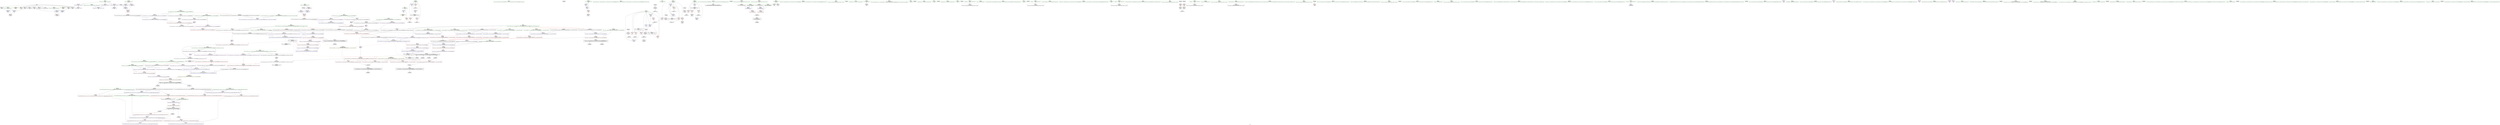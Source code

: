 digraph "SVFG" {
	label="SVFG";

	Node0x557321438c80 [shape=record,color=grey,label="{NodeID: 0\nNullPtr}"];
	Node0x557321438c80 -> Node0x557321625770[style=solid];
	Node0x557321438c80 -> Node0x557321625870[style=solid];
	Node0x557321438c80 -> Node0x557321625940[style=solid];
	Node0x557321438c80 -> Node0x557321625a10[style=solid];
	Node0x557321438c80 -> Node0x557321625ae0[style=solid];
	Node0x557321438c80 -> Node0x557321625bb0[style=solid];
	Node0x557321438c80 -> Node0x557321625c80[style=solid];
	Node0x557321438c80 -> Node0x557321625d50[style=solid];
	Node0x557321438c80 -> Node0x55732162a990[style=solid];
	Node0x557321438c80 -> Node0x5573216339b0[style=solid];
	Node0x55732166fc30 [shape=record,color=black,label="{NodeID: 609\n554 = PHI(528, )\n1st arg _ZSt4swapIcENSt9enable_ifIXsr6__and_ISt6__not_ISt15__is_tuple_likeIT_EESt21is_move_constructibleIS3_ESt18is_move_assignableIS3_EEE5valueEvE4typeERS3_SC_ }"];
	Node0x55732166fc30 -> Node0x557321635b30[style=solid];
	Node0x557321634fd0 [shape=record,color=blue, style = dotted,label="{NodeID: 277\n615\<--617\noffset_0\<--dummyVal\n_ZSt9__reverseIN9__gnu_cxx17__normal_iteratorIPcNSt7__cxx1112basic_stringIcSt11char_traitsIcESaIcEEEEEEvT_SA_St26random_access_iterator_tag\n}"];
	Node0x557321634fd0 -> Node0x557321629e50[style=dashed];
	Node0x557321634fd0 -> Node0x557321634fd0[style=dashed];
	Node0x557321634fd0 -> Node0x557321657010[style=dashed];
	Node0x557321628ad0 [shape=record,color=red,label="{NodeID: 194\n292\<--23\n\<--NT\nmain\n}"];
	Node0x557321628ad0 -> Node0x557321642010[style=solid];
	Node0x557321625ae0 [shape=record,color=black,label="{NodeID: 111\n333\<--3\n\<--dummyVal\nmain\n}"];
	Node0x557321623b10 [shape=record,color=green,label="{NodeID: 28\n66\<--67\n_ZNSt7__cxx1112basic_stringIcSt11char_traitsIcESaIcEEC1Ev\<--_ZNSt7__cxx1112basic_stringIcSt11char_traitsIcESaIcEEC1Ev_field_insensitive\n}"];
	Node0x5573216764e0 [shape=record,color=black,label="{NodeID: 637\n314 = PHI()\n}"];
	Node0x55732162a190 [shape=record,color=red,label="{NodeID: 222\n483\<--482\n\<--call1\n_ZN9__gnu_cxxeqIPcNSt7__cxx1112basic_stringIcSt11char_traitsIcESaIcEEEEEbRKNS_17__normal_iteratorIT_T0_EESD_\n}"];
	Node0x55732162a190 -> Node0x557321642490[style=solid];
	Node0x55732162be30 [shape=record,color=black,label="{NodeID: 139\n257\<--347\nmain_ret\<--\nmain\n}"];
	Node0x557321626520 [shape=record,color=green,label="{NodeID: 56\n260\<--261\ni\<--i_field_insensitive\nmain\n}"];
	Node0x557321626520 -> Node0x5573216297d0[style=solid];
	Node0x557321626520 -> Node0x5573216298a0[style=solid];
	Node0x557321626520 -> Node0x557321629970[style=solid];
	Node0x557321626520 -> Node0x557321634610[style=solid];
	Node0x557321626520 -> Node0x5573216346e0[style=solid];
	Node0x557321678a50 [shape=record,color=black,label="{NodeID: 665\n406 = PHI(244, )\n0th arg _ZSt9__reverseIN9__gnu_cxx17__normal_iteratorIPcNSt7__cxx1112basic_stringIcSt11char_traitsIcESaIcEEEEEEvT_SA_St26random_access_iterator_tag }"];
	Node0x557321678a50 -> Node0x557321634d60[style=solid];
	Node0x5573216339b0 [shape=record,color=blue, style = dotted,label="{NodeID: 250\n605\<--3\nllvm.global_ctors_2\<--dummyVal\nGlob }"];
	Node0x55732162d580 [shape=record,color=purple,label="{NodeID: 167\n243\<--218\ncoerce.dive4\<--agg.tmp\n_ZSt7reverseIN9__gnu_cxx17__normal_iteratorIPcNSt7__cxx1112basic_stringIcSt11char_traitsIcESaIcEEEEEEvT_SA_\n}"];
	Node0x55732162d580 -> Node0x557321629560[style=solid];
	Node0x557321627ee0 [shape=record,color=green,label="{NodeID: 84\n446\<--447\n_ZSt9iter_swapIN9__gnu_cxx17__normal_iteratorIPcNSt7__cxx1112basic_stringIcSt11char_traitsIcESaIcEEEEES9_EvT_T0_\<--_ZSt9iter_swapIN9__gnu_cxx17__normal_iteratorIPcNSt7__cxx1112basic_stringIcSt11char_traitsIcESaIcEEEEES9_EvT_T0__field_insensitive\n}"];
	Node0x557321621900 [shape=record,color=green,label="{NodeID: 1\n7\<--1\n__dso_handle\<--dummyObj\nGlob }"];
	Node0x557321673870 [shape=record,color=black,label="{NodeID: 610\n144 = PHI()\n}"];
	Node0x557321673870 -> Node0x55732162b540[style=solid];
	Node0x5573216350a0 [shape=record,color=blue,label="{NodeID: 278\n463\<--460\n.addr\<--\n_ZSt19__iterator_categoryIN9__gnu_cxx17__normal_iteratorIPcNSt7__cxx1112basic_stringIcSt11char_traitsIcESaIcEEEEEENSt15iterator_traitsIT_E17iterator_categoryERKSB_\n}"];
	Node0x557321628ba0 [shape=record,color=red,label="{NodeID: 195\n109\<--98\n\<--i\n_Z4procv\n}"];
	Node0x557321628ba0 -> Node0x557321641d10[style=solid];
	Node0x557321625bb0 [shape=record,color=black,label="{NodeID: 112\n334\<--3\n\<--dummyVal\nmain\n}"];
	Node0x557321625bb0 -> Node0x557321634950[style=solid];
	Node0x557321623c10 [shape=record,color=green,label="{NodeID: 29\n70\<--74\n_ZNSt7__cxx1112basic_stringIcSt11char_traitsIcESaIcEED1Ev\<--_ZNSt7__cxx1112basic_stringIcSt11char_traitsIcESaIcEED1Ev_field_insensitive\n}"];
	Node0x557321623c10 -> Node0x55732162af60[style=solid];
	Node0x5573216765e0 [shape=record,color=black,label="{NodeID: 638\n317 = PHI()\n}"];
	Node0x55732162a260 [shape=record,color=red,label="{NodeID: 223\n491\<--488\nthis1\<--this.addr\n_ZN9__gnu_cxx17__normal_iteratorIPcNSt7__cxx1112basic_stringIcSt11char_traitsIcESaIcEEEEmmEv\n}"];
	Node0x55732162a260 -> Node0x55732162c3e0[style=solid];
	Node0x55732162a260 -> Node0x55732162e0e0[style=solid];
	Node0x55732162bf00 [shape=record,color=black,label="{NodeID: 140\n360\<--371\n_ZStorSt13_Ios_OpenmodeS__ret\<--or\n_ZStorSt13_Ios_OpenmodeS_\n|{<s0>29}}"];
	Node0x55732162bf00:s0 -> Node0x557321674ce0[style=solid,color=blue];
	Node0x5573216265f0 [shape=record,color=green,label="{NodeID: 57\n262\<--263\nfin\<--fin_field_insensitive\nmain\n}"];
	Node0x5573216265f0 -> Node0x55732162bbc0[style=solid];
	Node0x5573216265f0 -> Node0x55732162bc90[style=solid];
	Node0x557321678b60 [shape=record,color=black,label="{NodeID: 666\n407 = PHI(246, )\n1st arg _ZSt9__reverseIN9__gnu_cxx17__normal_iteratorIPcNSt7__cxx1112basic_stringIcSt11char_traitsIcESaIcEEEEEEvT_SA_St26random_access_iterator_tag }"];
	Node0x557321678b60 -> Node0x557321634e30[style=solid];
	Node0x557321633ab0 [shape=record,color=blue,label="{NodeID: 251\n98\<--18\ni\<--\n_Z4procv\n}"];
	Node0x557321633ab0 -> Node0x557321657a10[style=dashed];
	Node0x55732162d650 [shape=record,color=purple,label="{NodeID: 168\n245\<--220\ncoerce.dive5\<--agg.tmp2\n_ZSt7reverseIN9__gnu_cxx17__normal_iteratorIPcNSt7__cxx1112basic_stringIcSt11char_traitsIcESaIcEEEEEEvT_SA_\n}"];
	Node0x55732162d650 -> Node0x557321629630[style=solid];
	Node0x557321627fe0 [shape=record,color=green,label="{NodeID: 85\n449\<--450\n_ZN9__gnu_cxx17__normal_iteratorIPcNSt7__cxx1112basic_stringIcSt11char_traitsIcESaIcEEEEppEv\<--_ZN9__gnu_cxx17__normal_iteratorIPcNSt7__cxx1112basic_stringIcSt11char_traitsIcESaIcEEEEppEv_field_insensitive\n}"];
	Node0x557321621990 [shape=record,color=green,label="{NodeID: 2\n18\<--1\n\<--dummyObj\nCan only get source location for instruction, argument, global var or function.}"];
	Node0x5573216739d0 [shape=record,color=black,label="{NodeID: 611\n47 = PHI()\n}"];
	Node0x557321635170 [shape=record,color=blue,label="{NodeID: 279\n470\<--468\n__lhs.addr\<--__lhs\n_ZN9__gnu_cxxeqIPcNSt7__cxx1112basic_stringIcSt11char_traitsIcESaIcEEEEEbRKNS_17__normal_iteratorIT_T0_EESD_\n}"];
	Node0x557321635170 -> Node0x557321629f20[style=dashed];
	Node0x557321628c70 [shape=record,color=red,label="{NodeID: 196\n123\<--98\n\<--i\n_Z4procv\n}"];
	Node0x557321628c70 -> Node0x55732162b200[style=solid];
	Node0x557321625c80 [shape=record,color=black,label="{NodeID: 113\n336\<--3\n\<--dummyVal\nmain\n}"];
	Node0x557321625c80 -> Node0x557321634a20[style=solid];
	Node0x557321623d10 [shape=record,color=green,label="{NodeID: 30\n77\<--78\n__cxx_global_var_init.2\<--__cxx_global_var_init.2_field_insensitive\n}"];
	Node0x5573216766b0 [shape=record,color=black,label="{NodeID: 639\n422 = PHI(467, )\n}"];
	Node0x55732162a330 [shape=record,color=red,label="{NodeID: 224\n493\<--492\n\<--_M_current\n_ZN9__gnu_cxx17__normal_iteratorIPcNSt7__cxx1112basic_stringIcSt11char_traitsIcESaIcEEEEmmEv\n}"];
	Node0x55732162a330 -> Node0x55732162e1b0[style=solid];
	Node0x55732162bfd0 [shape=record,color=black,label="{NodeID: 141\n436\<--408\n\<--__first\n_ZSt9__reverseIN9__gnu_cxx17__normal_iteratorIPcNSt7__cxx1112basic_stringIcSt11char_traitsIcESaIcEEEEEEvT_SA_St26random_access_iterator_tag\n}"];
	Node0x55732162bfd0 -> Node0x55732162de70[style=solid];
	Node0x5573216266c0 [shape=record,color=green,label="{NodeID: 58\n264\<--265\nfout\<--fout_field_insensitive\nmain\n}"];
	Node0x5573216266c0 -> Node0x55732162bd60[style=solid];
	Node0x557321678c70 [shape=record,color=black,label="{NodeID: 667\n580 = PHI(517, 519, )\n0th arg _ZNK9__gnu_cxx17__normal_iteratorIPcNSt7__cxx1112basic_stringIcSt11char_traitsIcESaIcEEEEdeEv }"];
	Node0x557321678c70 -> Node0x557321635e70[style=solid];
	Node0x557321655210 [shape=record,color=black,label="{NodeID: 501\nMR_2V_2 = PHI(MR_2V_3, MR_2V_1, )\npts\{19 \}\n|{<s0>35|<s1>35|<s2>35}}"];
	Node0x557321655210:s0 -> Node0x55732162e760[style=dashed,color=red];
	Node0x557321655210:s1 -> Node0x557321633d20[style=dashed,color=red];
	Node0x557321655210:s2 -> Node0x557321658410[style=dashed,color=red];
	Node0x557321633b80 [shape=record,color=blue,label="{NodeID: 252\n100\<--18\nj\<--\n_Z4procv\n}"];
	Node0x557321633b80 -> Node0x557321628e10[style=dashed];
	Node0x557321633b80 -> Node0x557321628ee0[style=dashed];
	Node0x557321633b80 -> Node0x557321628fb0[style=dashed];
	Node0x557321633b80 -> Node0x557321629080[style=dashed];
	Node0x557321633b80 -> Node0x557321633c50[style=dashed];
	Node0x557321633b80 -> Node0x557321657f10[style=dashed];
	Node0x55732162d720 [shape=record,color=purple,label="{NodeID: 169\n606\<--230\noffset_0\<--\n}"];
	Node0x55732162d720 -> Node0x5573216343a0[style=solid];
	Node0x5573216280e0 [shape=record,color=green,label="{NodeID: 86\n461\<--462\nretval\<--retval_field_insensitive\n_ZSt19__iterator_categoryIN9__gnu_cxx17__normal_iteratorIPcNSt7__cxx1112basic_stringIcSt11char_traitsIcESaIcEEEEEENSt15iterator_traitsIT_E17iterator_categoryERKSB_\n}"];
	Node0x557321621c40 [shape=record,color=green,label="{NodeID: 3\n25\<--1\n.str\<--dummyObj\nGlob }"];
	Node0x557321673aa0 [shape=record,color=black,label="{NodeID: 612\n68 = PHI()\n}"];
	Node0x557321635240 [shape=record,color=blue,label="{NodeID: 280\n472\<--469\n__rhs.addr\<--__rhs\n_ZN9__gnu_cxxeqIPcNSt7__cxx1112basic_stringIcSt11char_traitsIcESaIcEEEEEbRKNS_17__normal_iteratorIT_T0_EESD_\n}"];
	Node0x557321635240 -> Node0x557321629ff0[style=dashed];
	Node0x557321628d40 [shape=record,color=red,label="{NodeID: 197\n154\<--98\n\<--i\n_Z4procv\n}"];
	Node0x557321628d40 -> Node0x557321641b90[style=solid];
	Node0x557321625d50 [shape=record,color=black,label="{NodeID: 114\n353\<--3\nlpad.val\<--dummyVal\nmain\n}"];
	Node0x557321623e10 [shape=record,color=green,label="{NodeID: 31\n83\<--84\n__cxx_global_var_init.3\<--__cxx_global_var_init.3_field_insensitive\n}"];
	Node0x557321676820 [shape=record,color=black,label="{NodeID: 640\n427 = PHI(486, )\n}"];
	Node0x55732162a400 [shape=record,color=red,label="{NodeID: 225\n506\<--500\n\<--__lhs.addr\n_ZN9__gnu_cxxltIPcNSt7__cxx1112basic_stringIcSt11char_traitsIcESaIcEEEEEbRKNS_17__normal_iteratorIT_T0_EESD_\n|{<s0>55}}"];
	Node0x55732162a400:s0 -> Node0x5573216782f0[style=solid,color=red];
	Node0x55732162c0a0 [shape=record,color=black,label="{NodeID: 142\n439\<--410\n\<--__last\n_ZSt9__reverseIN9__gnu_cxx17__normal_iteratorIPcNSt7__cxx1112basic_stringIcSt11char_traitsIcESaIcEEEEEEvT_SA_St26random_access_iterator_tag\n}"];
	Node0x55732162c0a0 -> Node0x55732162e010[style=solid];
	Node0x557321626790 [shape=record,color=green,label="{NodeID: 59\n266\<--267\nexn.slot\<--exn.slot_field_insensitive\nmain\n}"];
	Node0x557321626790 -> Node0x557321629a40[style=solid];
	Node0x557321626790 -> Node0x5573216347b0[style=solid];
	Node0x557321626790 -> Node0x557321634950[style=solid];
	Node0x557321678dc0 [shape=record,color=black,label="{NodeID: 668\n487 = PHI(410, 410, )\n0th arg _ZN9__gnu_cxx17__normal_iteratorIPcNSt7__cxx1112basic_stringIcSt11char_traitsIcESaIcEEEEmmEv }"];
	Node0x557321678dc0 -> Node0x557321635310[style=solid];
	Node0x557321655710 [shape=record,color=black,label="{NodeID: 502\nMR_25V_3 = PHI(MR_25V_4, MR_25V_2, )\npts\{261 \}\n}"];
	Node0x557321655710 -> Node0x5573216297d0[style=dashed];
	Node0x557321655710 -> Node0x5573216298a0[style=dashed];
	Node0x557321655710 -> Node0x557321629970[style=dashed];
	Node0x557321655710 -> Node0x5573216346e0[style=dashed];
	Node0x557321633c50 [shape=record,color=blue,label="{NodeID: 253\n100\<--140\nj\<--inc\n_Z4procv\n}"];
	Node0x557321633c50 -> Node0x557321628e10[style=dashed];
	Node0x557321633c50 -> Node0x557321628ee0[style=dashed];
	Node0x557321633c50 -> Node0x557321628fb0[style=dashed];
	Node0x557321633c50 -> Node0x557321629080[style=dashed];
	Node0x557321633c50 -> Node0x557321633c50[style=dashed];
	Node0x557321633c50 -> Node0x557321657f10[style=dashed];
	Node0x55732162d7f0 [shape=record,color=purple,label="{NodeID: 170\n607\<--231\noffset_0\<--\n}"];
	Node0x55732162d7f0 -> Node0x5573216332a0[style=solid];
	Node0x5573216281b0 [shape=record,color=green,label="{NodeID: 87\n463\<--464\n.addr\<--.addr_field_insensitive\n_ZSt19__iterator_categoryIN9__gnu_cxx17__normal_iteratorIPcNSt7__cxx1112basic_stringIcSt11char_traitsIcESaIcEEEEEENSt15iterator_traitsIT_E17iterator_categoryERKSB_\n}"];
	Node0x5573216281b0 -> Node0x5573216350a0[style=solid];
	Node0x557321621cd0 [shape=record,color=green,label="{NodeID: 4\n27\<--1\n.str.5\<--dummyObj\nGlob }"];
	Node0x557321673b70 [shape=record,color=black,label="{NodeID: 613\n81 = PHI()\n}"];
	Node0x557321635310 [shape=record,color=blue,label="{NodeID: 281\n488\<--487\nthis.addr\<--this\n_ZN9__gnu_cxx17__normal_iteratorIPcNSt7__cxx1112basic_stringIcSt11char_traitsIcESaIcEEEEmmEv\n}"];
	Node0x557321635310 -> Node0x55732162a260[style=dashed];
	Node0x557321628e10 [shape=record,color=red,label="{NodeID: 198\n118\<--100\n\<--j\n_Z4procv\n}"];
	Node0x557321628e10 -> Node0x557321641e90[style=solid];
	Node0x55732162a990 [shape=record,color=black,label="{NodeID: 115\n354\<--3\nlpad.val22\<--dummyVal\nmain\n}"];
	Node0x557321623f10 [shape=record,color=green,label="{NodeID: 32\n89\<--90\n__cxx_global_var_init.4\<--__cxx_global_var_init.4_field_insensitive\n}"];
	Node0x557321676960 [shape=record,color=black,label="{NodeID: 641\n431 = PHI(497, )\n}"];
	Node0x557321640f90 [shape=record,color=grey,label="{NodeID: 475\n324 = Binary(323, 141, )\n}"];
	Node0x557321640f90 -> Node0x5573216346e0[style=solid];
	Node0x55732162a4d0 [shape=record,color=red,label="{NodeID: 226\n509\<--502\n\<--__rhs.addr\n_ZN9__gnu_cxxltIPcNSt7__cxx1112basic_stringIcSt11char_traitsIcESaIcEEEEEbRKNS_17__normal_iteratorIT_T0_EESD_\n|{<s0>56}}"];
	Node0x55732162a4d0:s0 -> Node0x5573216782f0[style=solid,color=red];
	Node0x55732162c170 [shape=record,color=black,label="{NodeID: 143\n435\<--414\n\<--agg.tmp\n_ZSt9__reverseIN9__gnu_cxx17__normal_iteratorIPcNSt7__cxx1112basic_stringIcSt11char_traitsIcESaIcEEEEEEvT_SA_St26random_access_iterator_tag\n}"];
	Node0x55732162c170 -> Node0x55732162dda0[style=solid];
	Node0x557321626860 [shape=record,color=green,label="{NodeID: 60\n268\<--269\nehselector.slot\<--ehselector.slot_field_insensitive\nmain\n}"];
	Node0x557321626860 -> Node0x557321629b10[style=solid];
	Node0x557321626860 -> Node0x557321634880[style=solid];
	Node0x557321626860 -> Node0x557321634a20[style=solid];
	Node0x557321633d20 [shape=record,color=blue,label="{NodeID: 254\n17\<--147\nn\<--mul\n_Z4procv\n}"];
	Node0x557321633d20 -> Node0x55732162e830[style=dashed];
	Node0x557321633d20 -> Node0x557321633df0[style=dashed];
	Node0x55732162d8c0 [shape=record,color=purple,label="{NodeID: 171\n609\<--237\noffset_0\<--\n}"];
	Node0x55732162d8c0 -> Node0x557321634470[style=solid];
	Node0x557321628280 [shape=record,color=green,label="{NodeID: 88\n470\<--471\n__lhs.addr\<--__lhs.addr_field_insensitive\n_ZN9__gnu_cxxeqIPcNSt7__cxx1112basic_stringIcSt11char_traitsIcESaIcEEEEEbRKNS_17__normal_iteratorIT_T0_EESD_\n}"];
	Node0x557321628280 -> Node0x557321629f20[style=solid];
	Node0x557321628280 -> Node0x557321635170[style=solid];
	Node0x557321621d60 [shape=record,color=green,label="{NodeID: 5\n29\<--1\n.str.6\<--dummyObj\nGlob }"];
	Node0x557321673c70 [shape=record,color=black,label="{NodeID: 614\n87 = PHI()\n}"];
	Node0x5573216353e0 [shape=record,color=blue,label="{NodeID: 282\n492\<--494\n_M_current\<--incdec.ptr\n_ZN9__gnu_cxx17__normal_iteratorIPcNSt7__cxx1112basic_stringIcSt11char_traitsIcESaIcEEEEmmEv\n|{<s0>46|<s1>52}}"];
	Node0x5573216353e0:s0 -> Node0x557321654310[style=dashed,color=blue];
	Node0x5573216353e0:s1 -> Node0x557321654310[style=dashed,color=blue];
	Node0x557321628ee0 [shape=record,color=red,label="{NodeID: 199\n130\<--100\n\<--j\n_Z4procv\n}"];
	Node0x557321628ee0 -> Node0x55732162b3a0[style=solid];
	Node0x55732162aa60 [shape=record,color=black,label="{NodeID: 116\n9\<--8\n\<--_Z3numB5cxx11\nCan only get source location for instruction, argument, global var or function.}"];
	Node0x557321624010 [shape=record,color=green,label="{NodeID: 33\n95\<--96\n_Z4procv\<--_Z4procv_field_insensitive\n}"];
	Node0x557321676aa0 [shape=record,color=black,label="{NodeID: 642\n448 = PHI(533, )\n}"];
	Node0x557321641110 [shape=record,color=grey,label="{NodeID: 476\n308 = Binary(307, 141, )\n}"];
	Node0x55732162a5a0 [shape=record,color=red,label="{NodeID: 227\n508\<--507\n\<--call\n_ZN9__gnu_cxxltIPcNSt7__cxx1112basic_stringIcSt11char_traitsIcESaIcEEEEEbRKNS_17__normal_iteratorIT_T0_EESD_\n}"];
	Node0x55732162a5a0 -> Node0x557321642190[style=solid];
	Node0x55732162c240 [shape=record,color=black,label="{NodeID: 144\n438\<--416\n\<--agg.tmp4\n_ZSt9__reverseIN9__gnu_cxx17__normal_iteratorIPcNSt7__cxx1112basic_stringIcSt11char_traitsIcESaIcEEEEEEvT_SA_St26random_access_iterator_tag\n}"];
	Node0x55732162c240 -> Node0x55732162df40[style=solid];
	Node0x557321626930 [shape=record,color=green,label="{NodeID: 61\n274\<--275\n_ZNSt14basic_ifstreamIcSt11char_traitsIcEEC1EPKcSt13_Ios_Openmode\<--_ZNSt14basic_ifstreamIcSt11char_traitsIcEEC1EPKcSt13_Ios_Openmode_field_insensitive\n}"];
	Node0x557321656110 [shape=record,color=black,label="{NodeID: 504\nMR_41V_3 = PHI(MR_41V_2, MR_41V_4, )\npts\{4090000 \}\n}"];
	Node0x557321633df0 [shape=record,color=blue,label="{NodeID: 255\n17\<--151\nn\<--add\n_Z4procv\n}"];
	Node0x557321633df0 -> Node0x55732162e760[style=dashed];
	Node0x557321633df0 -> Node0x557321633d20[style=dashed];
	Node0x557321633df0 -> Node0x557321658410[style=dashed];
	Node0x55732162d990 [shape=record,color=purple,label="{NodeID: 172\n610\<--238\noffset_0\<--\n}"];
	Node0x55732162d990 -> Node0x557321633370[style=solid];
	Node0x557321628350 [shape=record,color=green,label="{NodeID: 89\n472\<--473\n__rhs.addr\<--__rhs.addr_field_insensitive\n_ZN9__gnu_cxxeqIPcNSt7__cxx1112basic_stringIcSt11char_traitsIcESaIcEEEEEbRKNS_17__normal_iteratorIT_T0_EESD_\n}"];
	Node0x557321628350 -> Node0x557321629ff0[style=solid];
	Node0x557321628350 -> Node0x557321635240[style=solid];
	Node0x557321622630 [shape=record,color=green,label="{NodeID: 6\n31\<--1\n.str.7\<--dummyObj\nGlob }"];
	Node0x557321673d70 [shape=record,color=black,label="{NodeID: 615\n93 = PHI()\n}"];
	Node0x5573216354b0 [shape=record,color=blue,label="{NodeID: 283\n500\<--498\n__lhs.addr\<--__lhs\n_ZN9__gnu_cxxltIPcNSt7__cxx1112basic_stringIcSt11char_traitsIcESaIcEEEEEbRKNS_17__normal_iteratorIT_T0_EESD_\n}"];
	Node0x5573216354b0 -> Node0x55732162a400[style=dashed];
	Node0x557321628fb0 [shape=record,color=red,label="{NodeID: 200\n139\<--100\n\<--j\n_Z4procv\n}"];
	Node0x557321628fb0 -> Node0x557321641410[style=solid];
	Node0x55732162ab60 [shape=record,color=black,label="{NodeID: 117\n12\<--11\n\<--_Z2slB5cxx11\nCan only get source location for instruction, argument, global var or function.}"];
	Node0x557321624110 [shape=record,color=green,label="{NodeID: 34\n98\<--99\ni\<--i_field_insensitive\n_Z4procv\n}"];
	Node0x557321624110 -> Node0x557321628ba0[style=solid];
	Node0x557321624110 -> Node0x557321628c70[style=solid];
	Node0x557321624110 -> Node0x557321628d40[style=solid];
	Node0x557321624110 -> Node0x557321633ab0[style=solid];
	Node0x557321624110 -> Node0x557321633ec0[style=solid];
	Node0x557321676be0 [shape=record,color=black,label="{NodeID: 643\n451 = PHI(486, )\n}"];
	Node0x557321641290 [shape=record,color=grey,label="{NodeID: 477\n147 = Binary(146, 145, )\n}"];
	Node0x557321641290 -> Node0x557321633d20[style=solid];
	Node0x55732162a670 [shape=record,color=red,label="{NodeID: 228\n511\<--510\n\<--call1\n_ZN9__gnu_cxxltIPcNSt7__cxx1112basic_stringIcSt11char_traitsIcESaIcEEEEEbRKNS_17__normal_iteratorIT_T0_EESD_\n}"];
	Node0x55732162a670 -> Node0x557321642190[style=solid];
	Node0x55732162c310 [shape=record,color=black,label="{NodeID: 145\n467\<--484\n_ZN9__gnu_cxxeqIPcNSt7__cxx1112basic_stringIcSt11char_traitsIcESaIcEEEEEbRKNS_17__normal_iteratorIT_T0_EESD__ret\<--cmp\n_ZN9__gnu_cxxeqIPcNSt7__cxx1112basic_stringIcSt11char_traitsIcESaIcEEEEEbRKNS_17__normal_iteratorIT_T0_EESD_\n|{<s0>45}}"];
	Node0x55732162c310:s0 -> Node0x5573216766b0[style=solid,color=blue];
	Node0x557321626a30 [shape=record,color=green,label="{NodeID: 62\n279\<--280\n_ZStorSt13_Ios_OpenmodeS_\<--_ZStorSt13_Ios_OpenmodeS__field_insensitive\n}"];
	Node0x557321656610 [shape=record,color=black,label="{NodeID: 505\nMR_43V_3 = PHI(MR_43V_2, MR_43V_5, )\npts\{4110000 \}\n}"];
	Node0x557321633ec0 [shape=record,color=blue,label="{NodeID: 256\n98\<--155\ni\<--inc16\n_Z4procv\n}"];
	Node0x557321633ec0 -> Node0x557321657a10[style=dashed];
	Node0x55732162da60 [shape=record,color=purple,label="{NodeID: 173\n418\<--408\ncoerce.dive\<--__first\n_ZSt9__reverseIN9__gnu_cxx17__normal_iteratorIPcNSt7__cxx1112basic_stringIcSt11char_traitsIcESaIcEEEEEEvT_SA_St26random_access_iterator_tag\n}"];
	Node0x55732162da60 -> Node0x557321634d60[style=solid];
	Node0x557321628420 [shape=record,color=green,label="{NodeID: 90\n478\<--479\n_ZNK9__gnu_cxx17__normal_iteratorIPcNSt7__cxx1112basic_stringIcSt11char_traitsIcESaIcEEEE4baseEv\<--_ZNK9__gnu_cxx17__normal_iteratorIPcNSt7__cxx1112basic_stringIcSt11char_traitsIcESaIcEEEE4baseEv_field_insensitive\n}"];
	Node0x5573216226c0 [shape=record,color=green,label="{NodeID: 7\n33\<--1\n.str.8\<--dummyObj\nGlob }"];
	Node0x557321673e70 [shape=record,color=black,label="{NodeID: 616\n110 = PHI()\n}"];
	Node0x557321673e70 -> Node0x55732162b060[style=solid];
	Node0x557321635580 [shape=record,color=blue,label="{NodeID: 284\n502\<--499\n__rhs.addr\<--__rhs\n_ZN9__gnu_cxxltIPcNSt7__cxx1112basic_stringIcSt11char_traitsIcESaIcEEEEEbRKNS_17__normal_iteratorIT_T0_EESD_\n}"];
	Node0x557321635580 -> Node0x55732162a4d0[style=dashed];
	Node0x557321629080 [shape=record,color=red,label="{NodeID: 201\n149\<--100\n\<--j\n_Z4procv\n}"];
	Node0x557321629080 -> Node0x557321641890[style=solid];
	Node0x55732162ac60 [shape=record,color=black,label="{NodeID: 118\n15\<--14\n\<--_Z2tlB5cxx11\nCan only get source location for instruction, argument, global var or function.}"];
	Node0x5573216241e0 [shape=record,color=green,label="{NodeID: 35\n100\<--101\nj\<--j_field_insensitive\n_Z4procv\n}"];
	Node0x5573216241e0 -> Node0x557321628e10[style=solid];
	Node0x5573216241e0 -> Node0x557321628ee0[style=solid];
	Node0x5573216241e0 -> Node0x557321628fb0[style=solid];
	Node0x5573216241e0 -> Node0x557321629080[style=solid];
	Node0x5573216241e0 -> Node0x557321633b80[style=solid];
	Node0x5573216241e0 -> Node0x557321633c50[style=solid];
	Node0x557321676d20 [shape=record,color=black,label="{NodeID: 644\n507 = PHI(544, )\n}"];
	Node0x557321676d20 -> Node0x55732162a5a0[style=solid];
	Node0x557321641410 [shape=record,color=grey,label="{NodeID: 478\n140 = Binary(139, 141, )\n}"];
	Node0x557321641410 -> Node0x557321633c50[style=solid];
	Node0x55732162a740 [shape=record,color=red,label="{NodeID: 229\n538\<--535\nthis1\<--this.addr\n_ZN9__gnu_cxx17__normal_iteratorIPcNSt7__cxx1112basic_stringIcSt11char_traitsIcESaIcEEEEppEv\n}"];
	Node0x55732162a740 -> Node0x55732162c580[style=solid];
	Node0x55732162a740 -> Node0x55732162e420[style=solid];
	Node0x55732162c3e0 [shape=record,color=black,label="{NodeID: 146\n486\<--491\n_ZN9__gnu_cxx17__normal_iteratorIPcNSt7__cxx1112basic_stringIcSt11char_traitsIcESaIcEEEEmmEv_ret\<--this1\n_ZN9__gnu_cxx17__normal_iteratorIPcNSt7__cxx1112basic_stringIcSt11char_traitsIcESaIcEEEEmmEv\n|{<s0>46|<s1>52}}"];
	Node0x55732162c3e0:s0 -> Node0x557321676820[style=solid,color=blue];
	Node0x55732162c3e0:s1 -> Node0x557321676be0[style=solid,color=blue];
	Node0x557321626b30 [shape=record,color=green,label="{NodeID: 63\n283\<--284\n_ZNSt14basic_ofstreamIcSt11char_traitsIcEEC1EPKcSt13_Ios_Openmode\<--_ZNSt14basic_ofstreamIcSt11char_traitsIcEEC1EPKcSt13_Ios_Openmode_field_insensitive\n}"];
	Node0x557321656b10 [shape=record,color=black,label="{NodeID: 506\nMR_45V_2 = PHI(MR_45V_1, MR_45V_3, )\npts\{4150000 \}\n}"];
	Node0x557321633f90 [shape=record,color=blue,label="{NodeID: 257\n17\<--179\nn\<--div\n_Z4procv\n}"];
	Node0x557321633f90 -> Node0x557321658410[style=dashed];
	Node0x55732162db30 [shape=record,color=purple,label="{NodeID: 174\n420\<--410\ncoerce.dive1\<--__last\n_ZSt9__reverseIN9__gnu_cxx17__normal_iteratorIPcNSt7__cxx1112basic_stringIcSt11char_traitsIcESaIcEEEEEEvT_SA_St26random_access_iterator_tag\n}"];
	Node0x55732162db30 -> Node0x557321634e30[style=solid];
	Node0x557321628520 [shape=record,color=green,label="{NodeID: 91\n488\<--489\nthis.addr\<--this.addr_field_insensitive\n_ZN9__gnu_cxx17__normal_iteratorIPcNSt7__cxx1112basic_stringIcSt11char_traitsIcESaIcEEEEmmEv\n}"];
	Node0x557321628520 -> Node0x55732162a260[style=solid];
	Node0x557321628520 -> Node0x557321635310[style=solid];
	Node0x557321622750 [shape=record,color=green,label="{NodeID: 8\n36\<--1\n\<--dummyObj\nCan only get source location for instruction, argument, global var or function.}"];
	Node0x557321673fd0 [shape=record,color=black,label="{NodeID: 617\n119 = PHI()\n}"];
	Node0x557321673fd0 -> Node0x55732162b130[style=solid];
	Node0x557321635650 [shape=record,color=blue,label="{NodeID: 285\n521\<--515\ncoerce.dive\<--__a.coerce\n_ZSt9iter_swapIN9__gnu_cxx17__normal_iteratorIPcNSt7__cxx1112basic_stringIcSt11char_traitsIcESaIcEEEEES9_EvT_T0_\n|{<s0>57}}"];
	Node0x557321635650:s0 -> Node0x5573216536f0[style=dashed,color=red];
	Node0x557321629150 [shape=record,color=red,label="{NodeID: 202\n128\<--125\n\<--call7\n_Z4procv\n}"];
	Node0x557321629150 -> Node0x55732162b2d0[style=solid];
	Node0x55732162ad60 [shape=record,color=black,label="{NodeID: 119\n21\<--20\n\<--_Z3resB5cxx11\nCan only get source location for instruction, argument, global var or function.}"];
	Node0x5573216242b0 [shape=record,color=green,label="{NodeID: 36\n102\<--103\nagg.tmp\<--agg.tmp_field_insensitive\n_Z4procv\n}"];
	Node0x5573216242b0 -> Node0x55732162d0a0[style=solid];
	Node0x5573216242b0 -> Node0x55732162d170[style=solid];
	Node0x557321676ef0 [shape=record,color=black,label="{NodeID: 645\n510 = PHI(544, )\n}"];
	Node0x557321676ef0 -> Node0x55732162a670[style=solid];
	Node0x557321641590 [shape=record,color=grey,label="{NodeID: 479\n179 = Binary(178, 177, )\n}"];
	Node0x557321641590 -> Node0x557321633f90[style=solid];
	Node0x55732162a810 [shape=record,color=red,label="{NodeID: 230\n540\<--539\n\<--_M_current\n_ZN9__gnu_cxx17__normal_iteratorIPcNSt7__cxx1112basic_stringIcSt11char_traitsIcESaIcEEEEppEv\n}"];
	Node0x55732162a810 -> Node0x55732162e4f0[style=solid];
	Node0x55732162c4b0 [shape=record,color=black,label="{NodeID: 147\n497\<--512\n_ZN9__gnu_cxxltIPcNSt7__cxx1112basic_stringIcSt11char_traitsIcESaIcEEEEEbRKNS_17__normal_iteratorIT_T0_EESD__ret\<--cmp\n_ZN9__gnu_cxxltIPcNSt7__cxx1112basic_stringIcSt11char_traitsIcESaIcEEEEEbRKNS_17__normal_iteratorIT_T0_EESD_\n|{<s0>47}}"];
	Node0x55732162c4b0:s0 -> Node0x557321676960[style=solid,color=blue];
	Node0x557321626c30 [shape=record,color=green,label="{NodeID: 64\n287\<--288\n_ZNSirsERi\<--_ZNSirsERi_field_insensitive\n}"];
	Node0x557321657010 [shape=record,color=black,label="{NodeID: 507\nMR_47V_2 = PHI(MR_47V_1, MR_47V_3, )\npts\{4170000 \}\n}"];
	Node0x557321634060 [shape=record,color=blue,label="{NodeID: 258\n185\<--182\ncoerce.dive\<--call26\n_Z4procv\n}"];
	Node0x557321634060 -> Node0x5573216293c0[style=dashed];
	Node0x55732162dc00 [shape=record,color=purple,label="{NodeID: 175\n441\<--414\ncoerce.dive5\<--agg.tmp\n_ZSt9__reverseIN9__gnu_cxx17__normal_iteratorIPcNSt7__cxx1112basic_stringIcSt11char_traitsIcESaIcEEEEEEvT_SA_St26random_access_iterator_tag\n}"];
	Node0x55732162dc00 -> Node0x557321629d80[style=solid];
	Node0x5573216285f0 [shape=record,color=green,label="{NodeID: 92\n500\<--501\n__lhs.addr\<--__lhs.addr_field_insensitive\n_ZN9__gnu_cxxltIPcNSt7__cxx1112basic_stringIcSt11char_traitsIcESaIcEEEEEbRKNS_17__normal_iteratorIT_T0_EESD_\n}"];
	Node0x5573216285f0 -> Node0x55732162a400[style=solid];
	Node0x5573216285f0 -> Node0x5573216354b0[style=solid];
	Node0x557321622810 [shape=record,color=green,label="{NodeID: 9\n141\<--1\n\<--dummyObj\nCan only get source location for instruction, argument, global var or function.}"];
	Node0x5573216740d0 [shape=record,color=black,label="{NodeID: 618\n125 = PHI()\n}"];
	Node0x5573216740d0 -> Node0x557321629150[style=solid];
	Node0x557321635720 [shape=record,color=blue,label="{NodeID: 286\n523\<--516\ncoerce.dive1\<--__b.coerce\n_ZSt9iter_swapIN9__gnu_cxx17__normal_iteratorIPcNSt7__cxx1112basic_stringIcSt11char_traitsIcESaIcEEEEES9_EvT_T0_\n|{<s0>58}}"];
	Node0x557321635720:s0 -> Node0x5573216536f0[style=dashed,color=red];
	Node0x557321629220 [shape=record,color=red,label="{NodeID: 203\n133\<--132\n\<--call10\n_Z4procv\n}"];
	Node0x557321629220 -> Node0x55732162b470[style=solid];
	Node0x55732162ae60 [shape=record,color=black,label="{NodeID: 120\n48\<--49\n\<--_ZNSt8ios_base4InitD1Ev\nCan only get source location for instruction, argument, global var or function.}"];
	Node0x557321624380 [shape=record,color=green,label="{NodeID: 37\n104\<--105\nagg.tmp27\<--agg.tmp27_field_insensitive\n_Z4procv\n}"];
	Node0x557321624380 -> Node0x55732162d240[style=solid];
	Node0x557321624380 -> Node0x55732162d310[style=solid];
	Node0x557321677030 [shape=record,color=black,label="{NodeID: 646\n525 = PHI(579, )\n|{<s0>59}}"];
	Node0x557321677030:s0 -> Node0x5573213862d0[style=solid,color=red];
	Node0x557321641710 [shape=record,color=grey,label="{NodeID: 480\n371 = Binary(369, 370, )\n}"];
	Node0x557321641710 -> Node0x55732162bf00[style=solid];
	Node0x5573216329f0 [shape=record,color=red,label="{NodeID: 231\n549\<--546\nthis1\<--this.addr\n_ZNK9__gnu_cxx17__normal_iteratorIPcNSt7__cxx1112basic_stringIcSt11char_traitsIcESaIcEEEE4baseEv\n}"];
	Node0x5573216329f0 -> Node0x55732162e5c0[style=solid];
	Node0x55732162c580 [shape=record,color=black,label="{NodeID: 148\n533\<--538\n_ZN9__gnu_cxx17__normal_iteratorIPcNSt7__cxx1112basic_stringIcSt11char_traitsIcESaIcEEEEppEv_ret\<--this1\n_ZN9__gnu_cxx17__normal_iteratorIPcNSt7__cxx1112basic_stringIcSt11char_traitsIcESaIcEEEEppEv\n|{<s0>51}}"];
	Node0x55732162c580:s0 -> Node0x557321676aa0[style=solid,color=blue];
	Node0x557321626d30 [shape=record,color=green,label="{NodeID: 65\n297\<--298\n_ZStrsIcSt11char_traitsIcESaIcEERSt13basic_istreamIT_T0_ES7_RNSt7__cxx1112basic_stringIS4_S5_T1_EE\<--_ZStrsIcSt11char_traitsIcESaIcEERSt13basic_istreamIT_T0_ES7_RNSt7__cxx1112basic_stringIS4_S5_T1_EE_field_insensitive\n}"];
	Node0x557321634130 [shape=record,color=blue,label="{NodeID: 259\n190\<--187\ncoerce.dive29\<--call28\n_Z4procv\n}"];
	Node0x557321634130 -> Node0x557321629490[style=dashed];
	Node0x55732162dcd0 [shape=record,color=purple,label="{NodeID: 176\n443\<--416\ncoerce.dive6\<--agg.tmp4\n_ZSt9__reverseIN9__gnu_cxx17__normal_iteratorIPcNSt7__cxx1112basic_stringIcSt11char_traitsIcESaIcEEEEEEvT_SA_St26random_access_iterator_tag\n}"];
	Node0x55732162dcd0 -> Node0x557321629e50[style=solid];
	Node0x5573216286c0 [shape=record,color=green,label="{NodeID: 93\n502\<--503\n__rhs.addr\<--__rhs.addr_field_insensitive\n_ZN9__gnu_cxxltIPcNSt7__cxx1112basic_stringIcSt11char_traitsIcESaIcEEEEEbRKNS_17__normal_iteratorIT_T0_EESD_\n}"];
	Node0x5573216286c0 -> Node0x55732162a4d0[style=solid];
	Node0x5573216286c0 -> Node0x557321635580[style=solid];
	Node0x557321622910 [shape=record,color=green,label="{NodeID: 10\n233\<--1\n\<--dummyObj\nCan only get source location for instruction, argument, global var or function.}"];
	Node0x5573216741d0 [shape=record,color=black,label="{NodeID: 619\n132 = PHI()\n}"];
	Node0x5573216741d0 -> Node0x557321629220[style=solid];
	Node0x55732165a6b0 [shape=record,color=yellow,style=double,label="{NodeID: 536\n55V_1 = ENCHI(MR_55V_0)\npts\{4090000 4110000 \}\nFun[_ZN9__gnu_cxxeqIPcNSt7__cxx1112basic_stringIcSt11char_traitsIcESaIcEEEEEbRKNS_17__normal_iteratorIT_T0_EESD_]}"];
	Node0x55732165a6b0 -> Node0x55732162a0c0[style=dashed];
	Node0x55732165a6b0 -> Node0x55732162a190[style=dashed];
	Node0x5573216357f0 [shape=record,color=blue,label="{NodeID: 287\n535\<--534\nthis.addr\<--this\n_ZN9__gnu_cxx17__normal_iteratorIPcNSt7__cxx1112basic_stringIcSt11char_traitsIcESaIcEEEEppEv\n}"];
	Node0x5573216357f0 -> Node0x55732162a740[style=dashed];
	Node0x5573216292f0 [shape=record,color=red,label="{NodeID: 204\n172\<--171\n\<--call22\n_Z4procv\n}"];
	Node0x55732162af60 [shape=record,color=black,label="{NodeID: 121\n69\<--70\n\<--_ZNSt7__cxx1112basic_stringIcSt11char_traitsIcESaIcEED1Ev\nCan only get source location for instruction, argument, global var or function.}"];
	Node0x557321624450 [shape=record,color=green,label="{NodeID: 38\n111\<--112\n_ZNKSt7__cxx1112basic_stringIcSt11char_traitsIcESaIcEE4sizeEv\<--_ZNKSt7__cxx1112basic_stringIcSt11char_traitsIcESaIcEE4sizeEv_field_insensitive\n}"];
	Node0x557321677200 [shape=record,color=black,label="{NodeID: 647\n528 = PHI(579, )\n|{<s0>59}}"];
	Node0x557321677200:s0 -> Node0x55732166fc30[style=solid,color=red];
	Node0x557321641890 [shape=record,color=grey,label="{NodeID: 481\n151 = Binary(150, 149, )\n}"];
	Node0x557321641890 -> Node0x557321633df0[style=solid];
	Node0x557321632a80 [shape=record,color=red,label="{NodeID: 232\n563\<--555\n\<--__a.addr\n_ZSt4swapIcENSt9enable_ifIXsr6__and_ISt6__not_ISt15__is_tuple_likeIT_EESt21is_move_constructibleIS3_ESt18is_move_assignableIS3_EEE5valueEvE4typeERS3_SC_\n|{<s0>60}}"];
	Node0x557321632a80:s0 -> Node0x5573216788c0[style=solid,color=red];
	Node0x55732162c650 [shape=record,color=black,label="{NodeID: 149\n544\<--550\n_ZNK9__gnu_cxx17__normal_iteratorIPcNSt7__cxx1112basic_stringIcSt11char_traitsIcESaIcEEEE4baseEv_ret\<--_M_current\n_ZNK9__gnu_cxx17__normal_iteratorIPcNSt7__cxx1112basic_stringIcSt11char_traitsIcESaIcEEEE4baseEv\n|{<s0>53|<s1>54|<s2>55|<s3>56}}"];
	Node0x55732162c650:s0 -> Node0x5573216749d0[style=solid,color=blue];
	Node0x55732162c650:s1 -> Node0x557321674ba0[style=solid,color=blue];
	Node0x55732162c650:s2 -> Node0x557321676d20[style=solid,color=blue];
	Node0x55732162c650:s3 -> Node0x557321676ef0[style=solid,color=blue];
	Node0x557321626e30 [shape=record,color=green,label="{NodeID: 66\n305\<--306\n_ZStlsISt11char_traitsIcEERSt13basic_ostreamIcT_ES5_PKc\<--_ZStlsISt11char_traitsIcEERSt13basic_ostreamIcT_ES5_PKc_field_insensitive\n}"];
	Node0x557321657a10 [shape=record,color=black,label="{NodeID: 509\nMR_4V_3 = PHI(MR_4V_4, MR_4V_2, )\npts\{99 \}\n}"];
	Node0x557321657a10 -> Node0x557321628ba0[style=dashed];
	Node0x557321657a10 -> Node0x557321628c70[style=dashed];
	Node0x557321657a10 -> Node0x557321628d40[style=dashed];
	Node0x557321657a10 -> Node0x557321633ec0[style=dashed];
	Node0x557321634200 [shape=record,color=blue,label="{NodeID: 260\n226\<--212\ncoerce.dive\<--__first.coerce\n_ZSt7reverseIN9__gnu_cxx17__normal_iteratorIPcNSt7__cxx1112basic_stringIcSt11char_traitsIcESaIcEEEEEEvT_SA_\n}"];
	Node0x557321634200 -> Node0x5573216332a0[style=dashed];
	Node0x55732162dda0 [shape=record,color=purple,label="{NodeID: 177\n612\<--435\noffset_0\<--\n}"];
	Node0x55732162dda0 -> Node0x557321634f00[style=solid];
	Node0x557321628790 [shape=record,color=green,label="{NodeID: 94\n517\<--518\n__a\<--__a_field_insensitive\n_ZSt9iter_swapIN9__gnu_cxx17__normal_iteratorIPcNSt7__cxx1112basic_stringIcSt11char_traitsIcESaIcEEEEES9_EvT_T0_\n|{|<s1>57}}"];
	Node0x557321628790 -> Node0x55732162e280[style=solid];
	Node0x557321628790:s1 -> Node0x557321678c70[style=solid,color=red];
	Node0x557321622a10 [shape=record,color=green,label="{NodeID: 11\n234\<--1\n\<--dummyObj\nCan only get source location for instruction, argument, global var or function.}"];
	Node0x5573216742d0 [shape=record,color=black,label="{NodeID: 620\n159 = PHI()\n}"];
	Node0x5573216358c0 [shape=record,color=blue,label="{NodeID: 288\n539\<--541\n_M_current\<--incdec.ptr\n_ZN9__gnu_cxx17__normal_iteratorIPcNSt7__cxx1112basic_stringIcSt11char_traitsIcESaIcEEEEppEv\n|{<s0>51}}"];
	Node0x5573216358c0:s0 -> Node0x557321653e10[style=dashed,color=blue];
	Node0x5573216293c0 [shape=record,color=red,label="{NodeID: 205\n193\<--192\n\<--coerce.dive30\n_Z4procv\n|{<s0>23}}"];
	Node0x5573216293c0:s0 -> Node0x557321677b70[style=solid,color=red];
	Node0x55732162b060 [shape=record,color=black,label="{NodeID: 122\n113\<--110\nconv\<--call\n_Z4procv\n}"];
	Node0x55732162b060 -> Node0x557321641d10[style=solid];
	Node0x557321624550 [shape=record,color=green,label="{NodeID: 39\n126\<--127\n_ZNSt7__cxx1112basic_stringIcSt11char_traitsIcESaIcEEixEm\<--_ZNSt7__cxx1112basic_stringIcSt11char_traitsIcESaIcEEixEm_field_insensitive\n}"];
	Node0x557321677340 [shape=record,color=black,label="{NodeID: 648\n564 = PHI(588, )\n}"];
	Node0x557321677340 -> Node0x557321632dc0[style=solid];
	Node0x557321641a10 [shape=record,color=grey,label="{NodeID: 482\n169 = Binary(166, 168, )\n}"];
	Node0x557321641a10 -> Node0x55732162b6e0[style=solid];
	Node0x557321632b50 [shape=record,color=red,label="{NodeID: 233\n572\<--555\n\<--__a.addr\n_ZSt4swapIcENSt9enable_ifIXsr6__and_ISt6__not_ISt15__is_tuple_likeIT_EESt21is_move_constructibleIS3_ESt18is_move_assignableIS3_EEE5valueEvE4typeERS3_SC_\n}"];
	Node0x557321632b50 -> Node0x557321635cd0[style=solid];
	Node0x55732162c720 [shape=record,color=black,label="{NodeID: 150\n579\<--586\n_ZNK9__gnu_cxx17__normal_iteratorIPcNSt7__cxx1112basic_stringIcSt11char_traitsIcESaIcEEEEdeEv_ret\<--\n_ZNK9__gnu_cxx17__normal_iteratorIPcNSt7__cxx1112basic_stringIcSt11char_traitsIcESaIcEEEEdeEv\n|{<s0>57|<s1>58}}"];
	Node0x55732162c720:s0 -> Node0x557321677030[style=solid,color=blue];
	Node0x55732162c720:s1 -> Node0x557321677200[style=solid,color=blue];
	Node0x557321626f30 [shape=record,color=green,label="{NodeID: 67\n310\<--311\n_ZNSolsEi\<--_ZNSolsEi_field_insensitive\n}"];
	Node0x557321657f10 [shape=record,color=black,label="{NodeID: 510\nMR_6V_2 = PHI(MR_6V_4, MR_6V_1, )\npts\{101 \}\n}"];
	Node0x557321657f10 -> Node0x557321633b80[style=dashed];
	Node0x5573216342d0 [shape=record,color=blue,label="{NodeID: 261\n228\<--213\ncoerce.dive1\<--__last.coerce\n_ZSt7reverseIN9__gnu_cxx17__normal_iteratorIPcNSt7__cxx1112basic_stringIcSt11char_traitsIcESaIcEEEEEEvT_SA_\n}"];
	Node0x5573216342d0 -> Node0x557321633370[style=dashed];
	Node0x55732162de70 [shape=record,color=purple,label="{NodeID: 178\n613\<--436\noffset_0\<--\n}"];
	Node0x55732162de70 -> Node0x557321633440[style=solid];
	Node0x557321628860 [shape=record,color=green,label="{NodeID: 95\n519\<--520\n__b\<--__b_field_insensitive\n_ZSt9iter_swapIN9__gnu_cxx17__normal_iteratorIPcNSt7__cxx1112basic_stringIcSt11char_traitsIcESaIcEEEEES9_EvT_T0_\n|{|<s1>58}}"];
	Node0x557321628860 -> Node0x55732162e350[style=solid];
	Node0x557321628860:s1 -> Node0x557321678c70[style=solid,color=red];
	Node0x557321622b10 [shape=record,color=green,label="{NodeID: 12\n273\<--1\n\<--dummyObj\nCan only get source location for instruction, argument, global var or function.}"];
	Node0x5573216743a0 [shape=record,color=black,label="{NodeID: 621\n167 = PHI()\n}"];
	Node0x5573216743a0 -> Node0x55732162b610[style=solid];
	Node0x557321635990 [shape=record,color=blue,label="{NodeID: 289\n546\<--545\nthis.addr\<--this\n_ZNK9__gnu_cxx17__normal_iteratorIPcNSt7__cxx1112basic_stringIcSt11char_traitsIcESaIcEEEE4baseEv\n}"];
	Node0x557321635990 -> Node0x5573216329f0[style=dashed];
	Node0x557321629490 [shape=record,color=red,label="{NodeID: 206\n195\<--194\n\<--coerce.dive31\n_Z4procv\n|{<s0>23}}"];
	Node0x557321629490:s0 -> Node0x557321677cb0[style=solid,color=red];
	Node0x55732162b130 [shape=record,color=black,label="{NodeID: 123\n120\<--119\nconv3\<--call2\n_Z4procv\n}"];
	Node0x55732162b130 -> Node0x557321641e90[style=solid];
	Node0x557321624650 [shape=record,color=green,label="{NodeID: 40\n160\<--161\n_ZNSt7__cxx1112basic_stringIcSt11char_traitsIcESaIcEEaSEPKc\<--_ZNSt7__cxx1112basic_stringIcSt11char_traitsIcESaIcEEaSEPKc_field_insensitive\n}"];
	Node0x557321677450 [shape=record,color=black,label="{NodeID: 649\n570 = PHI(588, )\n}"];
	Node0x557321677450 -> Node0x557321632e90[style=solid];
	Node0x557321641b90 [shape=record,color=grey,label="{NodeID: 483\n155 = Binary(154, 141, )\n}"];
	Node0x557321641b90 -> Node0x557321633ec0[style=solid];
	Node0x557321632c20 [shape=record,color=red,label="{NodeID: 234\n569\<--557\n\<--__b.addr\n_ZSt4swapIcENSt9enable_ifIXsr6__and_ISt6__not_ISt15__is_tuple_likeIT_EESt21is_move_constructibleIS3_ESt18is_move_assignableIS3_EEE5valueEvE4typeERS3_SC_\n|{<s0>61}}"];
	Node0x557321632c20:s0 -> Node0x5573216788c0[style=solid,color=red];
	Node0x55732162c7f0 [shape=record,color=black,label="{NodeID: 151\n588\<--593\n_ZSt4moveIRcEONSt16remove_referenceIT_E4typeEOS2__ret\<--\n_ZSt4moveIRcEONSt16remove_referenceIT_E4typeEOS2_\n|{<s0>60|<s1>61|<s2>62}}"];
	Node0x55732162c7f0:s0 -> Node0x557321677340[style=solid,color=blue];
	Node0x55732162c7f0:s1 -> Node0x557321677450[style=solid,color=blue];
	Node0x55732162c7f0:s2 -> Node0x557321677560[style=solid,color=blue];
	Node0x557321627030 [shape=record,color=green,label="{NodeID: 68\n315\<--316\n_ZStlsIcSt11char_traitsIcESaIcEERSt13basic_ostreamIT_T0_ES7_RKNSt7__cxx1112basic_stringIS4_S5_T1_EE\<--_ZStlsIcSt11char_traitsIcESaIcEERSt13basic_ostreamIT_T0_ES7_RKNSt7__cxx1112basic_stringIS4_S5_T1_EE_field_insensitive\n}"];
	Node0x557321658410 [shape=record,color=black,label="{NodeID: 511\nMR_2V_5 = PHI(MR_2V_6, MR_2V_2, )\npts\{19 \}\n|{|<s4>35}}"];
	Node0x557321658410 -> Node0x55732162e900[style=dashed];
	Node0x557321658410 -> Node0x557321628930[style=dashed];
	Node0x557321658410 -> Node0x557321628a00[style=dashed];
	Node0x557321658410 -> Node0x557321633f90[style=dashed];
	Node0x557321658410:s4 -> Node0x557321655210[style=dashed,color=blue];
	Node0x5573216343a0 [shape=record,color=blue, style = dotted,label="{NodeID: 262\n606\<--608\noffset_0\<--dummyVal\n_ZSt7reverseIN9__gnu_cxx17__normal_iteratorIPcNSt7__cxx1112basic_stringIcSt11char_traitsIcESaIcEEEEEEvT_SA_\n}"];
	Node0x5573216343a0 -> Node0x557321629560[style=dashed];
	Node0x55732162df40 [shape=record,color=purple,label="{NodeID: 179\n615\<--438\noffset_0\<--\n}"];
	Node0x55732162df40 -> Node0x557321634fd0[style=solid];
	Node0x557321624dc0 [shape=record,color=green,label="{NodeID: 96\n526\<--527\n_ZNK9__gnu_cxx17__normal_iteratorIPcNSt7__cxx1112basic_stringIcSt11char_traitsIcESaIcEEEEdeEv\<--_ZNK9__gnu_cxx17__normal_iteratorIPcNSt7__cxx1112basic_stringIcSt11char_traitsIcESaIcEEEEdeEv_field_insensitive\n}"];
	Node0x557321622c10 [shape=record,color=green,label="{NodeID: 13\n277\<--1\n\<--dummyObj\nCan only get source location for instruction, argument, global var or function.|{<s0>29}}"];
	Node0x557321622c10:s0 -> Node0x557321677670[style=solid,color=red];
	Node0x5573216744d0 [shape=record,color=black,label="{NodeID: 622\n171 = PHI()\n}"];
	Node0x5573216744d0 -> Node0x5573216292f0[style=solid];
	Node0x55732165a9b0 [shape=record,color=yellow,style=double,label="{NodeID: 539\n55V_1 = ENCHI(MR_55V_0)\npts\{4090000 4110000 \}\nFun[_ZN9__gnu_cxxltIPcNSt7__cxx1112basic_stringIcSt11char_traitsIcESaIcEEEEEbRKNS_17__normal_iteratorIT_T0_EESD_]}"];
	Node0x55732165a9b0 -> Node0x55732162a5a0[style=dashed];
	Node0x55732165a9b0 -> Node0x55732162a670[style=dashed];
	Node0x557321635a60 [shape=record,color=blue,label="{NodeID: 290\n555\<--553\n__a.addr\<--__a\n_ZSt4swapIcENSt9enable_ifIXsr6__and_ISt6__not_ISt15__is_tuple_likeIT_EESt21is_move_constructibleIS3_ESt18is_move_assignableIS3_EEE5valueEvE4typeERS3_SC_\n}"];
	Node0x557321635a60 -> Node0x557321632a80[style=dashed];
	Node0x557321635a60 -> Node0x557321632b50[style=dashed];
	Node0x557321629560 [shape=record,color=red,label="{NodeID: 207\n244\<--243\n\<--coerce.dive4\n_ZSt7reverseIN9__gnu_cxx17__normal_iteratorIPcNSt7__cxx1112basic_stringIcSt11char_traitsIcESaIcEEEEEEvT_SA_\n|{<s0>27}}"];
	Node0x557321629560:s0 -> Node0x557321678a50[style=solid,color=red];
	Node0x55732162b200 [shape=record,color=black,label="{NodeID: 124\n124\<--123\nconv6\<--\n_Z4procv\n}"];
	Node0x557321624750 [shape=record,color=green,label="{NodeID: 41\n174\<--175\n_ZNSt7__cxx1112basic_stringIcSt11char_traitsIcESaIcEEpLEc\<--_ZNSt7__cxx1112basic_stringIcSt11char_traitsIcESaIcEEpLEc_field_insensitive\n}"];
	Node0x557321677560 [shape=record,color=black,label="{NodeID: 650\n574 = PHI(588, )\n}"];
	Node0x557321677560 -> Node0x557321632f60[style=solid];
	Node0x557321641d10 [shape=record,color=grey,label="{NodeID: 484\n114 = cmp(109, 113, )\n}"];
	Node0x557321632cf0 [shape=record,color=red,label="{NodeID: 235\n576\<--557\n\<--__b.addr\n_ZSt4swapIcENSt9enable_ifIXsr6__and_ISt6__not_ISt15__is_tuple_likeIT_EESt21is_move_constructibleIS3_ESt18is_move_assignableIS3_EEE5valueEvE4typeERS3_SC_\n}"];
	Node0x557321632cf0 -> Node0x557321635da0[style=solid];
	Node0x55732162c8c0 [shape=record,color=purple,label="{NodeID: 152\n46\<--4\n\<--_ZStL8__ioinit\n__cxx_global_var_init\n}"];
	Node0x557321627130 [shape=record,color=green,label="{NodeID: 69\n318\<--319\n_ZSt4endlIcSt11char_traitsIcEERSt13basic_ostreamIT_T0_ES6_\<--_ZSt4endlIcSt11char_traitsIcEERSt13basic_ostreamIT_T0_ES6__field_insensitive\n}"];
	Node0x557321634470 [shape=record,color=blue, style = dotted,label="{NodeID: 263\n609\<--611\noffset_0\<--dummyVal\n_ZSt7reverseIN9__gnu_cxx17__normal_iteratorIPcNSt7__cxx1112basic_stringIcSt11char_traitsIcESaIcEEEEEEvT_SA_\n}"];
	Node0x557321634470 -> Node0x557321629630[style=dashed];
	Node0x55732162e010 [shape=record,color=purple,label="{NodeID: 180\n616\<--439\noffset_0\<--\n}"];
	Node0x55732162e010 -> Node0x557321633510[style=solid];
	Node0x557321624ec0 [shape=record,color=green,label="{NodeID: 97\n530\<--531\n_ZSt4swapIcENSt9enable_ifIXsr6__and_ISt6__not_ISt15__is_tuple_likeIT_EESt21is_move_constructibleIS3_ESt18is_move_assignableIS3_EEE5valueEvE4typeERS3_SC_\<--_ZSt4swapIcENSt9enable_ifIXsr6__and_ISt6__not_ISt15__is_tuple_likeIT_EESt21is_move_constructibleIS3_ESt18is_move_assignableIS3_EEE5valueEvE4typeERS3_SC__field_insensitive\n}"];
	Node0x557321622d10 [shape=record,color=green,label="{NodeID: 14\n278\<--1\n\<--dummyObj\nCan only get source location for instruction, argument, global var or function.|{<s0>29}}"];
	Node0x557321622d10:s0 -> Node0x5573216777b0[style=solid,color=red];
	Node0x5573216745d0 [shape=record,color=black,label="{NodeID: 623\n173 = PHI()\n}"];
	Node0x557321635b30 [shape=record,color=blue,label="{NodeID: 291\n557\<--554\n__b.addr\<--__b\n_ZSt4swapIcENSt9enable_ifIXsr6__and_ISt6__not_ISt15__is_tuple_likeIT_EESt21is_move_constructibleIS3_ESt18is_move_assignableIS3_EEE5valueEvE4typeERS3_SC_\n}"];
	Node0x557321635b30 -> Node0x557321632c20[style=dashed];
	Node0x557321635b30 -> Node0x557321632cf0[style=dashed];
	Node0x557321629630 [shape=record,color=red,label="{NodeID: 208\n246\<--245\n\<--coerce.dive5\n_ZSt7reverseIN9__gnu_cxx17__normal_iteratorIPcNSt7__cxx1112basic_stringIcSt11char_traitsIcESaIcEEEEEEvT_SA_\n|{<s0>27}}"];
	Node0x557321629630:s0 -> Node0x557321678b60[style=solid,color=red];
	Node0x55732162b2d0 [shape=record,color=black,label="{NodeID: 125\n129\<--128\nconv8\<--\n_Z4procv\n}"];
	Node0x55732162b2d0 -> Node0x557321642310[style=solid];
	Node0x557321624850 [shape=record,color=green,label="{NodeID: 42\n183\<--184\n_ZNSt7__cxx1112basic_stringIcSt11char_traitsIcESaIcEE5beginEv\<--_ZNSt7__cxx1112basic_stringIcSt11char_traitsIcESaIcEE5beginEv_field_insensitive\n}"];
	Node0x557321677670 [shape=record,color=black,label="{NodeID: 651\n361 = PHI(277, )\n0th arg _ZStorSt13_Ios_OpenmodeS_ }"];
	Node0x557321677670 -> Node0x557321634bc0[style=solid];
	Node0x557321641e90 [shape=record,color=grey,label="{NodeID: 485\n121 = cmp(118, 120, )\n}"];
	Node0x557321632dc0 [shape=record,color=red,label="{NodeID: 236\n567\<--564\n\<--call\n_ZSt4swapIcENSt9enable_ifIXsr6__and_ISt6__not_ISt15__is_tuple_likeIT_EESt21is_move_constructibleIS3_ESt18is_move_assignableIS3_EEE5valueEvE4typeERS3_SC_\n}"];
	Node0x557321632dc0 -> Node0x557321635c00[style=solid];
	Node0x55732162c990 [shape=record,color=purple,label="{NodeID: 153\n158\<--25\n\<--.str\n_Z4procv\n}"];
	Node0x557321627230 [shape=record,color=green,label="{NodeID: 70\n320\<--321\n_ZNSolsEPFRSoS_E\<--_ZNSolsEPFRSoS_E_field_insensitive\n}"];
	Node0x557321634540 [shape=record,color=blue,label="{NodeID: 264\n258\<--18\nretval\<--\nmain\n}"];
	Node0x557321634540 -> Node0x557321634af0[style=dashed];
	Node0x55732162e0e0 [shape=record,color=purple,label="{NodeID: 181\n492\<--491\n_M_current\<--this1\n_ZN9__gnu_cxx17__normal_iteratorIPcNSt7__cxx1112basic_stringIcSt11char_traitsIcESaIcEEEEmmEv\n}"];
	Node0x55732162e0e0 -> Node0x55732162a330[style=solid];
	Node0x55732162e0e0 -> Node0x5573216353e0[style=solid];
	Node0x557321624fc0 [shape=record,color=green,label="{NodeID: 98\n535\<--536\nthis.addr\<--this.addr_field_insensitive\n_ZN9__gnu_cxx17__normal_iteratorIPcNSt7__cxx1112basic_stringIcSt11char_traitsIcESaIcEEEEppEv\n}"];
	Node0x557321624fc0 -> Node0x55732162a740[style=solid];
	Node0x557321624fc0 -> Node0x5573216357f0[style=solid];
	Node0x557321622e10 [shape=record,color=green,label="{NodeID: 15\n4\<--6\n_ZStL8__ioinit\<--_ZStL8__ioinit_field_insensitive\nGlob }"];
	Node0x557321622e10 -> Node0x55732162c8c0[style=solid];
	Node0x5573216746a0 [shape=record,color=black,label="{NodeID: 624\n176 = PHI()\n}"];
	Node0x5573216746a0 -> Node0x55732162b7b0[style=solid];
	Node0x557321635c00 [shape=record,color=blue,label="{NodeID: 292\n559\<--567\n__tmp\<--\n_ZSt4swapIcENSt9enable_ifIXsr6__and_ISt6__not_ISt15__is_tuple_likeIT_EESt21is_move_constructibleIS3_ESt18is_move_assignableIS3_EEE5valueEvE4typeERS3_SC_\n}"];
	Node0x557321635c00 -> Node0x557321632e90[style=dashed];
	Node0x557321635c00 -> Node0x557321632f60[style=dashed];
	Node0x557321629700 [shape=record,color=red,label="{NodeID: 209\n347\<--258\n\<--retval\nmain\n}"];
	Node0x557321629700 -> Node0x55732162be30[style=solid];
	Node0x55732162b3a0 [shape=record,color=black,label="{NodeID: 126\n131\<--130\nconv9\<--\n_Z4procv\n}"];
	Node0x557321624950 [shape=record,color=green,label="{NodeID: 43\n188\<--189\n_ZNSt7__cxx1112basic_stringIcSt11char_traitsIcESaIcEE3endEv\<--_ZNSt7__cxx1112basic_stringIcSt11char_traitsIcESaIcEE3endEv_field_insensitive\n}"];
	Node0x5573216777b0 [shape=record,color=black,label="{NodeID: 652\n362 = PHI(278, )\n1st arg _ZStorSt13_Ios_OpenmodeS_ }"];
	Node0x5573216777b0 -> Node0x557321634c90[style=solid];
	Node0x557321642010 [shape=record,color=grey,label="{NodeID: 486\n293 = cmp(291, 292, )\n}"];
	Node0x557321632e90 [shape=record,color=red,label="{NodeID: 237\n571\<--570\n\<--call1\n_ZSt4swapIcENSt9enable_ifIXsr6__and_ISt6__not_ISt15__is_tuple_likeIT_EESt21is_move_constructibleIS3_ESt18is_move_assignableIS3_EEE5valueEvE4typeERS3_SC_\n}"];
	Node0x557321632e90 -> Node0x557321635cd0[style=solid];
	Node0x55732162ca60 [shape=record,color=purple,label="{NodeID: 154\n271\<--27\n\<--.str.5\nmain\n}"];
	Node0x557321627330 [shape=record,color=green,label="{NodeID: 71\n339\<--340\n_ZNSt14basic_ofstreamIcSt11char_traitsIcEED1Ev\<--_ZNSt14basic_ofstreamIcSt11char_traitsIcEED1Ev_field_insensitive\n}"];
	Node0x557321634610 [shape=record,color=blue,label="{NodeID: 265\n260\<--18\ni\<--\nmain\n}"];
	Node0x557321634610 -> Node0x557321655710[style=dashed];
	Node0x55732162e1b0 [shape=record,color=purple,label="{NodeID: 182\n494\<--493\nincdec.ptr\<--\n_ZN9__gnu_cxx17__normal_iteratorIPcNSt7__cxx1112basic_stringIcSt11char_traitsIcESaIcEEEEmmEv\n}"];
	Node0x55732162e1b0 -> Node0x5573216353e0[style=solid];
	Node0x557321625090 [shape=record,color=green,label="{NodeID: 99\n546\<--547\nthis.addr\<--this.addr_field_insensitive\n_ZNK9__gnu_cxx17__normal_iteratorIPcNSt7__cxx1112basic_stringIcSt11char_traitsIcESaIcEEEE4baseEv\n}"];
	Node0x557321625090 -> Node0x5573216329f0[style=solid];
	Node0x557321625090 -> Node0x557321635990[style=solid];
	Node0x557321622f10 [shape=record,color=green,label="{NodeID: 16\n8\<--10\n_Z3numB5cxx11\<--_Z3numB5cxx11_field_insensitive\nGlob }"];
	Node0x557321622f10 -> Node0x55732162aa60[style=solid];
	Node0x5573216747d0 [shape=record,color=black,label="{NodeID: 625\n182 = PHI()\n}"];
	Node0x5573216747d0 -> Node0x557321634060[style=solid];
	Node0x557321635cd0 [shape=record,color=blue,label="{NodeID: 293\n572\<--571\n\<--\n_ZSt4swapIcENSt9enable_ifIXsr6__and_ISt6__not_ISt15__is_tuple_likeIT_EESt21is_move_constructibleIS3_ESt18is_move_assignableIS3_EEE5valueEvE4typeERS3_SC_\n}"];
	Node0x5573216297d0 [shape=record,color=red,label="{NodeID: 210\n291\<--260\n\<--i\nmain\n}"];
	Node0x5573216297d0 -> Node0x557321642010[style=solid];
	Node0x55732162b470 [shape=record,color=black,label="{NodeID: 127\n134\<--133\nconv11\<--\n_Z4procv\n}"];
	Node0x55732162b470 -> Node0x557321642310[style=solid];
	Node0x557321624a50 [shape=record,color=green,label="{NodeID: 44\n197\<--198\n_ZSt7reverseIN9__gnu_cxx17__normal_iteratorIPcNSt7__cxx1112basic_stringIcSt11char_traitsIcESaIcEEEEEEvT_SA_\<--_ZSt7reverseIN9__gnu_cxx17__normal_iteratorIPcNSt7__cxx1112basic_stringIcSt11char_traitsIcESaIcEEEEEEvT_SA__field_insensitive\n}"];
	Node0x5573216778f0 [shape=record,color=black,label="{NodeID: 653\n515 = PHI(442, )\n0th arg _ZSt9iter_swapIN9__gnu_cxx17__normal_iteratorIPcNSt7__cxx1112basic_stringIcSt11char_traitsIcESaIcEEEEES9_EvT_T0_ }"];
	Node0x5573216778f0 -> Node0x557321635650[style=solid];
	Node0x557321642190 [shape=record,color=grey,label="{NodeID: 487\n512 = cmp(508, 511, )\n}"];
	Node0x557321642190 -> Node0x55732162c4b0[style=solid];
	Node0x557321632f60 [shape=record,color=red,label="{NodeID: 238\n575\<--574\n\<--call2\n_ZSt4swapIcENSt9enable_ifIXsr6__and_ISt6__not_ISt15__is_tuple_likeIT_EESt21is_move_constructibleIS3_ESt18is_move_assignableIS3_EEE5valueEvE4typeERS3_SC_\n}"];
	Node0x557321632f60 -> Node0x557321635da0[style=solid];
	Node0x55732162cb30 [shape=record,color=purple,label="{NodeID: 155\n281\<--29\n\<--.str.6\nmain\n}"];
	Node0x557321627430 [shape=record,color=green,label="{NodeID: 72\n345\<--346\n_ZNSt14basic_ifstreamIcSt11char_traitsIcEED1Ev\<--_ZNSt14basic_ifstreamIcSt11char_traitsIcEED1Ev_field_insensitive\n}"];
	Node0x5573216346e0 [shape=record,color=blue,label="{NodeID: 266\n260\<--324\ni\<--inc\nmain\n}"];
	Node0x5573216346e0 -> Node0x557321655710[style=dashed];
	Node0x55732162e280 [shape=record,color=purple,label="{NodeID: 183\n521\<--517\ncoerce.dive\<--__a\n_ZSt9iter_swapIN9__gnu_cxx17__normal_iteratorIPcNSt7__cxx1112basic_stringIcSt11char_traitsIcESaIcEEEEES9_EvT_T0_\n}"];
	Node0x55732162e280 -> Node0x557321635650[style=solid];
	Node0x557321625160 [shape=record,color=green,label="{NodeID: 100\n555\<--556\n__a.addr\<--__a.addr_field_insensitive\n_ZSt4swapIcENSt9enable_ifIXsr6__and_ISt6__not_ISt15__is_tuple_likeIT_EESt21is_move_constructibleIS3_ESt18is_move_assignableIS3_EEE5valueEvE4typeERS3_SC_\n}"];
	Node0x557321625160 -> Node0x557321632a80[style=solid];
	Node0x557321625160 -> Node0x557321632b50[style=solid];
	Node0x557321625160 -> Node0x557321635a60[style=solid];
	Node0x557321623010 [shape=record,color=green,label="{NodeID: 17\n11\<--13\n_Z2slB5cxx11\<--_Z2slB5cxx11_field_insensitive\nGlob }"];
	Node0x557321623010 -> Node0x55732162ab60[style=solid];
	Node0x5573216748d0 [shape=record,color=black,label="{NodeID: 626\n187 = PHI()\n}"];
	Node0x5573216748d0 -> Node0x557321634130[style=solid];
	Node0x557321635da0 [shape=record,color=blue,label="{NodeID: 294\n576\<--575\n\<--\n_ZSt4swapIcENSt9enable_ifIXsr6__and_ISt6__not_ISt15__is_tuple_likeIT_EESt21is_move_constructibleIS3_ESt18is_move_assignableIS3_EEE5valueEvE4typeERS3_SC_\n}"];
	Node0x5573216298a0 [shape=record,color=red,label="{NodeID: 211\n307\<--260\n\<--i\nmain\n}"];
	Node0x5573216298a0 -> Node0x557321641110[style=solid];
	Node0x55732162b540 [shape=record,color=black,label="{NodeID: 128\n145\<--144\nconv14\<--call13\n_Z4procv\n}"];
	Node0x55732162b540 -> Node0x557321641290[style=solid];
	Node0x557321624b50 [shape=record,color=green,label="{NodeID: 45\n214\<--215\n__first\<--__first_field_insensitive\n_ZSt7reverseIN9__gnu_cxx17__normal_iteratorIPcNSt7__cxx1112basic_stringIcSt11char_traitsIcESaIcEEEEEEvT_SA_\n|{|<s2>26}}"];
	Node0x557321624b50 -> Node0x55732162b880[style=solid];
	Node0x557321624b50 -> Node0x55732162d3e0[style=solid];
	Node0x557321624b50:s2 -> Node0x5573216787b0[style=solid,color=red];
	Node0x557321677a30 [shape=record,color=black,label="{NodeID: 654\n516 = PHI(444, )\n1st arg _ZSt9iter_swapIN9__gnu_cxx17__normal_iteratorIPcNSt7__cxx1112basic_stringIcSt11char_traitsIcESaIcEEEEES9_EvT_T0_ }"];
	Node0x557321677a30 -> Node0x557321635720[style=solid];
	Node0x557321642310 [shape=record,color=grey,label="{NodeID: 488\n135 = cmp(129, 134, )\n}"];
	Node0x557321633030 [shape=record,color=red,label="{NodeID: 239\n584\<--581\nthis1\<--this.addr\n_ZNK9__gnu_cxx17__normal_iteratorIPcNSt7__cxx1112basic_stringIcSt11char_traitsIcESaIcEEEEdeEv\n}"];
	Node0x557321633030 -> Node0x55732162e690[style=solid];
	Node0x55732162cc00 [shape=record,color=purple,label="{NodeID: 156\n303\<--31\n\<--.str.7\nmain\n}"];
	Node0x557321627530 [shape=record,color=green,label="{NodeID: 73\n363\<--364\n__a.addr\<--__a.addr_field_insensitive\n_ZStorSt13_Ios_OpenmodeS_\n}"];
	Node0x557321627530 -> Node0x557321629be0[style=solid];
	Node0x557321627530 -> Node0x557321634bc0[style=solid];
	Node0x5573216347b0 [shape=record,color=blue,label="{NodeID: 267\n266\<--328\nexn.slot\<--\nmain\n}"];
	Node0x5573216347b0 -> Node0x557321629a40[style=dashed];
	Node0x55732162e350 [shape=record,color=purple,label="{NodeID: 184\n523\<--519\ncoerce.dive1\<--__b\n_ZSt9iter_swapIN9__gnu_cxx17__normal_iteratorIPcNSt7__cxx1112basic_stringIcSt11char_traitsIcESaIcEEEEES9_EvT_T0_\n}"];
	Node0x55732162e350 -> Node0x557321635720[style=solid];
	Node0x557321625230 [shape=record,color=green,label="{NodeID: 101\n557\<--558\n__b.addr\<--__b.addr_field_insensitive\n_ZSt4swapIcENSt9enable_ifIXsr6__and_ISt6__not_ISt15__is_tuple_likeIT_EESt21is_move_constructibleIS3_ESt18is_move_assignableIS3_EEE5valueEvE4typeERS3_SC_\n}"];
	Node0x557321625230 -> Node0x557321632c20[style=solid];
	Node0x557321625230 -> Node0x557321632cf0[style=solid];
	Node0x557321625230 -> Node0x557321635b30[style=solid];
	Node0x557321623110 [shape=record,color=green,label="{NodeID: 18\n14\<--16\n_Z2tlB5cxx11\<--_Z2tlB5cxx11_field_insensitive\nGlob }"];
	Node0x557321623110 -> Node0x55732162ac60[style=solid];
	Node0x5573216749d0 [shape=record,color=black,label="{NodeID: 627\n477 = PHI(544, )\n}"];
	Node0x5573216749d0 -> Node0x55732162a0c0[style=solid];
	Node0x557321635e70 [shape=record,color=blue,label="{NodeID: 295\n581\<--580\nthis.addr\<--this\n_ZNK9__gnu_cxx17__normal_iteratorIPcNSt7__cxx1112basic_stringIcSt11char_traitsIcESaIcEEEEdeEv\n}"];
	Node0x557321635e70 -> Node0x557321633030[style=dashed];
	Node0x557321629970 [shape=record,color=red,label="{NodeID: 212\n323\<--260\n\<--i\nmain\n}"];
	Node0x557321629970 -> Node0x557321640f90[style=solid];
	Node0x55732162b610 [shape=record,color=black,label="{NodeID: 129\n168\<--167\nconv20\<--call19\n_Z4procv\n}"];
	Node0x55732162b610 -> Node0x557321641a10[style=solid];
	Node0x557321624c20 [shape=record,color=green,label="{NodeID: 46\n216\<--217\n__last\<--__last_field_insensitive\n_ZSt7reverseIN9__gnu_cxx17__normal_iteratorIPcNSt7__cxx1112basic_stringIcSt11char_traitsIcESaIcEEEEEEvT_SA_\n}"];
	Node0x557321624c20 -> Node0x55732162b950[style=solid];
	Node0x557321624c20 -> Node0x55732162d4b0[style=solid];
	Node0x557321677b70 [shape=record,color=black,label="{NodeID: 655\n212 = PHI(193, )\n0th arg _ZSt7reverseIN9__gnu_cxx17__normal_iteratorIPcNSt7__cxx1112basic_stringIcSt11char_traitsIcESaIcEEEEEEvT_SA_ }"];
	Node0x557321677b70 -> Node0x557321634200[style=solid];
	Node0x557321642490 [shape=record,color=grey,label="{NodeID: 489\n484 = cmp(480, 483, )\n}"];
	Node0x557321642490 -> Node0x55732162c310[style=solid];
	Node0x557321633100 [shape=record,color=red,label="{NodeID: 240\n586\<--585\n\<--_M_current\n_ZNK9__gnu_cxx17__normal_iteratorIPcNSt7__cxx1112basic_stringIcSt11char_traitsIcESaIcEEEEdeEv\n}"];
	Node0x557321633100 -> Node0x55732162c720[style=solid];
	Node0x55732162ccd0 [shape=record,color=purple,label="{NodeID: 157\n312\<--33\n\<--.str.8\nmain\n}"];
	Node0x557321627600 [shape=record,color=green,label="{NodeID: 74\n365\<--366\n__b.addr\<--__b.addr_field_insensitive\n_ZStorSt13_Ios_OpenmodeS_\n}"];
	Node0x557321627600 -> Node0x557321629cb0[style=solid];
	Node0x557321627600 -> Node0x557321634c90[style=solid];
	Node0x557321634880 [shape=record,color=blue,label="{NodeID: 268\n268\<--330\nehselector.slot\<--\nmain\n}"];
	Node0x557321634880 -> Node0x557321629b10[style=dashed];
	Node0x55732162e420 [shape=record,color=purple,label="{NodeID: 185\n539\<--538\n_M_current\<--this1\n_ZN9__gnu_cxx17__normal_iteratorIPcNSt7__cxx1112basic_stringIcSt11char_traitsIcESaIcEEEEppEv\n}"];
	Node0x55732162e420 -> Node0x55732162a810[style=solid];
	Node0x55732162e420 -> Node0x5573216358c0[style=solid];
	Node0x557321625300 [shape=record,color=green,label="{NodeID: 102\n559\<--560\n__tmp\<--__tmp_field_insensitive\n_ZSt4swapIcENSt9enable_ifIXsr6__and_ISt6__not_ISt15__is_tuple_likeIT_EESt21is_move_constructibleIS3_ESt18is_move_assignableIS3_EEE5valueEvE4typeERS3_SC_\n|{|<s1>62}}"];
	Node0x557321625300 -> Node0x557321635c00[style=solid];
	Node0x557321625300:s1 -> Node0x5573216788c0[style=solid,color=red];
	Node0x557321623210 [shape=record,color=green,label="{NodeID: 19\n17\<--19\nn\<--n_field_insensitive\nGlob }"];
	Node0x557321623210 -> Node0x55732162e760[style=solid];
	Node0x557321623210 -> Node0x55732162e830[style=solid];
	Node0x557321623210 -> Node0x55732162e900[style=solid];
	Node0x557321623210 -> Node0x557321628930[style=solid];
	Node0x557321623210 -> Node0x557321628a00[style=solid];
	Node0x557321623210 -> Node0x5573216335e0[style=solid];
	Node0x557321623210 -> Node0x557321633d20[style=solid];
	Node0x557321623210 -> Node0x557321633df0[style=solid];
	Node0x557321623210 -> Node0x557321633f90[style=solid];
	Node0x557321674ba0 [shape=record,color=black,label="{NodeID: 628\n482 = PHI(544, )\n}"];
	Node0x557321674ba0 -> Node0x55732162a190[style=solid];
	Node0x557321635f40 [shape=record,color=blue,label="{NodeID: 296\n590\<--589\n__t.addr\<--__t\n_ZSt4moveIRcEONSt16remove_referenceIT_E4typeEOS2_\n}"];
	Node0x557321635f40 -> Node0x5573216331d0[style=dashed];
	Node0x557321629a40 [shape=record,color=red,label="{NodeID: 213\n351\<--266\nexn\<--exn.slot\nmain\n}"];
	Node0x55732162b6e0 [shape=record,color=black,label="{NodeID: 130\n170\<--169\nconv21\<--rem\n_Z4procv\n}"];
	Node0x557321624cf0 [shape=record,color=green,label="{NodeID: 47\n218\<--219\nagg.tmp\<--agg.tmp_field_insensitive\n_ZSt7reverseIN9__gnu_cxx17__normal_iteratorIPcNSt7__cxx1112basic_stringIcSt11char_traitsIcESaIcEEEEEEvT_SA_\n}"];
	Node0x557321624cf0 -> Node0x55732162ba20[style=solid];
	Node0x557321624cf0 -> Node0x55732162d580[style=solid];
	Node0x557321677cb0 [shape=record,color=black,label="{NodeID: 656\n213 = PHI(195, )\n1st arg _ZSt7reverseIN9__gnu_cxx17__normal_iteratorIPcNSt7__cxx1112basic_stringIcSt11char_traitsIcESaIcEEEEEEvT_SA_ }"];
	Node0x557321677cb0 -> Node0x5573216342d0[style=solid];
	Node0x557321642610 [shape=record,color=grey,label="{NodeID: 490\n164 = cmp(163, 18, )\n}"];
	Node0x5573216331d0 [shape=record,color=red,label="{NodeID: 241\n593\<--590\n\<--__t.addr\n_ZSt4moveIRcEONSt16remove_referenceIT_E4typeEOS2_\n}"];
	Node0x5573216331d0 -> Node0x55732162c7f0[style=solid];
	Node0x55732162cda0 [shape=record,color=purple,label="{NodeID: 158\n603\<--35\nllvm.global_ctors_0\<--llvm.global_ctors\nGlob }"];
	Node0x55732162cda0 -> Node0x5573216337b0[style=solid];
	Node0x5573216276d0 [shape=record,color=green,label="{NodeID: 75\n373\<--374\n__gxx_personality_v0\<--__gxx_personality_v0_field_insensitive\n}"];
	Node0x557321659600 [shape=record,color=yellow,style=double,label="{NodeID: 518\n21V_1 = ENCHI(MR_21V_0)\npts\{24 \}\nFun[main]}"];
	Node0x557321659600 -> Node0x557321628ad0[style=dashed];
	Node0x557321634950 [shape=record,color=blue,label="{NodeID: 269\n266\<--334\nexn.slot\<--\nmain\n}"];
	Node0x557321634950 -> Node0x557321629a40[style=dashed];
	Node0x55732162e4f0 [shape=record,color=purple,label="{NodeID: 186\n541\<--540\nincdec.ptr\<--\n_ZN9__gnu_cxx17__normal_iteratorIPcNSt7__cxx1112basic_stringIcSt11char_traitsIcESaIcEEEEppEv\n}"];
	Node0x55732162e4f0 -> Node0x5573216358c0[style=solid];
	Node0x5573216253d0 [shape=record,color=green,label="{NodeID: 103\n565\<--566\n_ZSt4moveIRcEONSt16remove_referenceIT_E4typeEOS2_\<--_ZSt4moveIRcEONSt16remove_referenceIT_E4typeEOS2__field_insensitive\n}"];
	Node0x557321623310 [shape=record,color=green,label="{NodeID: 20\n20\<--22\n_Z3resB5cxx11\<--_Z3resB5cxx11_field_insensitive\nGlob }"];
	Node0x557321623310 -> Node0x55732162ad60[style=solid];
	Node0x557321674ce0 [shape=record,color=black,label="{NodeID: 629\n276 = PHI(360, )\n}"];
	Node0x557321629b10 [shape=record,color=red,label="{NodeID: 214\n352\<--268\nsel\<--ehselector.slot\nmain\n}"];
	Node0x55732162b7b0 [shape=record,color=black,label="{NodeID: 131\n177\<--176\nconv25\<--call24\n_Z4procv\n}"];
	Node0x55732162b7b0 -> Node0x557321641590[style=solid];
	Node0x557321625de0 [shape=record,color=green,label="{NodeID: 48\n220\<--221\nagg.tmp2\<--agg.tmp2_field_insensitive\n_ZSt7reverseIN9__gnu_cxx17__normal_iteratorIPcNSt7__cxx1112basic_stringIcSt11char_traitsIcESaIcEEEEEEvT_SA_\n}"];
	Node0x557321625de0 -> Node0x55732162baf0[style=solid];
	Node0x557321625de0 -> Node0x55732162d650[style=solid];
	Node0x557321677df0 [shape=record,color=black,label="{NodeID: 657\n468 = PHI(408, )\n0th arg _ZN9__gnu_cxxeqIPcNSt7__cxx1112basic_stringIcSt11char_traitsIcESaIcEEEEEbRKNS_17__normal_iteratorIT_T0_EESD_ }"];
	Node0x557321677df0 -> Node0x557321635170[style=solid];
	Node0x5573216332a0 [shape=record,color=red,label="{NodeID: 242\n608\<--607\ndummyVal\<--offset_0\n_ZSt7reverseIN9__gnu_cxx17__normal_iteratorIPcNSt7__cxx1112basic_stringIcSt11char_traitsIcESaIcEEEEEEvT_SA_\n}"];
	Node0x5573216332a0 -> Node0x5573216343a0[style=solid];
	Node0x55732162cea0 [shape=record,color=purple,label="{NodeID: 159\n604\<--35\nllvm.global_ctors_1\<--llvm.global_ctors\nGlob }"];
	Node0x55732162cea0 -> Node0x5573216338b0[style=solid];
	Node0x5573216277d0 [shape=record,color=green,label="{NodeID: 76\n408\<--409\n__first\<--__first_field_insensitive\n_ZSt9__reverseIN9__gnu_cxx17__normal_iteratorIPcNSt7__cxx1112basic_stringIcSt11char_traitsIcESaIcEEEEEEvT_SA_St26random_access_iterator_tag\n|{|<s2>45|<s3>47|<s4>51}}"];
	Node0x5573216277d0 -> Node0x55732162bfd0[style=solid];
	Node0x5573216277d0 -> Node0x55732162da60[style=solid];
	Node0x5573216277d0:s2 -> Node0x557321677df0[style=solid,color=red];
	Node0x5573216277d0:s3 -> Node0x557321678070[style=solid,color=red];
	Node0x5573216277d0:s4 -> Node0x5573216786a0[style=solid,color=red];
	Node0x557321634a20 [shape=record,color=blue,label="{NodeID: 270\n268\<--336\nehselector.slot\<--\nmain\n}"];
	Node0x557321634a20 -> Node0x557321629b10[style=dashed];
	Node0x55732162e5c0 [shape=record,color=purple,label="{NodeID: 187\n550\<--549\n_M_current\<--this1\n_ZNK9__gnu_cxx17__normal_iteratorIPcNSt7__cxx1112basic_stringIcSt11char_traitsIcESaIcEEEE4baseEv\n}"];
	Node0x55732162e5c0 -> Node0x55732162c650[style=solid];
	Node0x5573216254d0 [shape=record,color=green,label="{NodeID: 104\n581\<--582\nthis.addr\<--this.addr_field_insensitive\n_ZNK9__gnu_cxx17__normal_iteratorIPcNSt7__cxx1112basic_stringIcSt11char_traitsIcESaIcEEEEdeEv\n}"];
	Node0x5573216254d0 -> Node0x557321633030[style=solid];
	Node0x5573216254d0 -> Node0x557321635e70[style=solid];
	Node0x557321623410 [shape=record,color=green,label="{NodeID: 21\n23\<--24\nNT\<--NT_field_insensitive\nGlob }"];
	Node0x557321623410 -> Node0x557321628ad0[style=solid];
	Node0x557321623410 -> Node0x5573216336b0[style=solid];
	Node0x557321674e20 [shape=record,color=black,label="{NodeID: 630\n286 = PHI()\n}"];
	Node0x557321629be0 [shape=record,color=red,label="{NodeID: 215\n369\<--363\n\<--__a.addr\n_ZStorSt13_Ios_OpenmodeS_\n}"];
	Node0x557321629be0 -> Node0x557321641710[style=solid];
	Node0x55732162b880 [shape=record,color=black,label="{NodeID: 132\n231\<--214\n\<--__first\n_ZSt7reverseIN9__gnu_cxx17__normal_iteratorIPcNSt7__cxx1112basic_stringIcSt11char_traitsIcESaIcEEEEEEvT_SA_\n}"];
	Node0x55732162b880 -> Node0x55732162d7f0[style=solid];
	Node0x557321625eb0 [shape=record,color=green,label="{NodeID: 49\n222\<--223\nagg.tmp3\<--agg.tmp3_field_insensitive\n_ZSt7reverseIN9__gnu_cxx17__normal_iteratorIPcNSt7__cxx1112basic_stringIcSt11char_traitsIcESaIcEEEEEEvT_SA_\n}"];
	Node0x557321677f30 [shape=record,color=black,label="{NodeID: 658\n469 = PHI(410, )\n1st arg _ZN9__gnu_cxxeqIPcNSt7__cxx1112basic_stringIcSt11char_traitsIcESaIcEEEEEbRKNS_17__normal_iteratorIT_T0_EESD_ }"];
	Node0x557321677f30 -> Node0x557321635240[style=solid];
	Node0x557321633370 [shape=record,color=red,label="{NodeID: 243\n611\<--610\ndummyVal\<--offset_0\n_ZSt7reverseIN9__gnu_cxx17__normal_iteratorIPcNSt7__cxx1112basic_stringIcSt11char_traitsIcESaIcEEEEEEvT_SA_\n}"];
	Node0x557321633370 -> Node0x557321634470[style=solid];
	Node0x55732162cfa0 [shape=record,color=purple,label="{NodeID: 160\n605\<--35\nllvm.global_ctors_2\<--llvm.global_ctors\nGlob }"];
	Node0x55732162cfa0 -> Node0x5573216339b0[style=solid];
	Node0x5573216278a0 [shape=record,color=green,label="{NodeID: 77\n410\<--411\n__last\<--__last_field_insensitive\n_ZSt9__reverseIN9__gnu_cxx17__normal_iteratorIPcNSt7__cxx1112basic_stringIcSt11char_traitsIcESaIcEEEEEEvT_SA_St26random_access_iterator_tag\n|{|<s2>45|<s3>46|<s4>47|<s5>52}}"];
	Node0x5573216278a0 -> Node0x55732162c0a0[style=solid];
	Node0x5573216278a0 -> Node0x55732162db30[style=solid];
	Node0x5573216278a0:s2 -> Node0x557321677f30[style=solid,color=red];
	Node0x5573216278a0:s3 -> Node0x557321678dc0[style=solid,color=red];
	Node0x5573216278a0:s4 -> Node0x5573216781b0[style=solid,color=red];
	Node0x5573216278a0:s5 -> Node0x557321678dc0[style=solid,color=red];
	Node0x557321634af0 [shape=record,color=blue,label="{NodeID: 271\n258\<--18\nretval\<--\nmain\n}"];
	Node0x557321634af0 -> Node0x557321629700[style=dashed];
	Node0x55732162e690 [shape=record,color=purple,label="{NodeID: 188\n585\<--584\n_M_current\<--this1\n_ZNK9__gnu_cxx17__normal_iteratorIPcNSt7__cxx1112basic_stringIcSt11char_traitsIcESaIcEEEEdeEv\n}"];
	Node0x55732162e690 -> Node0x557321633100[style=solid];
	Node0x5573216255a0 [shape=record,color=green,label="{NodeID: 105\n590\<--591\n__t.addr\<--__t.addr_field_insensitive\n_ZSt4moveIRcEONSt16remove_referenceIT_E4typeEOS2_\n}"];
	Node0x5573216255a0 -> Node0x5573216331d0[style=solid];
	Node0x5573216255a0 -> Node0x557321635f40[style=solid];
	Node0x557321623510 [shape=record,color=green,label="{NodeID: 22\n35\<--39\nllvm.global_ctors\<--llvm.global_ctors_field_insensitive\nGlob }"];
	Node0x557321623510 -> Node0x55732162cda0[style=solid];
	Node0x557321623510 -> Node0x55732162cea0[style=solid];
	Node0x557321623510 -> Node0x55732162cfa0[style=solid];
	Node0x557321674ef0 [shape=record,color=black,label="{NodeID: 631\n296 = PHI()\n}"];
	Node0x557321629cb0 [shape=record,color=red,label="{NodeID: 216\n370\<--365\n\<--__b.addr\n_ZStorSt13_Ios_OpenmodeS_\n}"];
	Node0x557321629cb0 -> Node0x557321641710[style=solid];
	Node0x55732162b950 [shape=record,color=black,label="{NodeID: 133\n238\<--216\n\<--__last\n_ZSt7reverseIN9__gnu_cxx17__normal_iteratorIPcNSt7__cxx1112basic_stringIcSt11char_traitsIcESaIcEEEEEEvT_SA_\n}"];
	Node0x55732162b950 -> Node0x55732162d990[style=solid];
	Node0x557321625f80 [shape=record,color=green,label="{NodeID: 50\n224\<--225\nundef.agg.tmp\<--undef.agg.tmp_field_insensitive\n_ZSt7reverseIN9__gnu_cxx17__normal_iteratorIPcNSt7__cxx1112basic_stringIcSt11char_traitsIcESaIcEEEEEEvT_SA_\n}"];
	Node0x557321678070 [shape=record,color=black,label="{NodeID: 659\n498 = PHI(408, )\n0th arg _ZN9__gnu_cxxltIPcNSt7__cxx1112basic_stringIcSt11char_traitsIcESaIcEEEEEbRKNS_17__normal_iteratorIT_T0_EESD_ }"];
	Node0x557321678070 -> Node0x5573216354b0[style=solid];
	Node0x557321633440 [shape=record,color=red,label="{NodeID: 244\n614\<--613\ndummyVal\<--offset_0\n_ZSt9__reverseIN9__gnu_cxx17__normal_iteratorIPcNSt7__cxx1112basic_stringIcSt11char_traitsIcESaIcEEEEEEvT_SA_St26random_access_iterator_tag\n}"];
	Node0x557321633440 -> Node0x557321634f00[style=solid];
	Node0x55732162d0a0 [shape=record,color=purple,label="{NodeID: 161\n185\<--102\ncoerce.dive\<--agg.tmp\n_Z4procv\n}"];
	Node0x55732162d0a0 -> Node0x557321634060[style=solid];
	Node0x557321627970 [shape=record,color=green,label="{NodeID: 78\n412\<--413\n\<--field_insensitive\n_ZSt9__reverseIN9__gnu_cxx17__normal_iteratorIPcNSt7__cxx1112basic_stringIcSt11char_traitsIcESaIcEEEEEEvT_SA_St26random_access_iterator_tag\n}"];
	Node0x5573216598a0 [shape=record,color=yellow,style=double,label="{NodeID: 521\n27V_1 = ENCHI(MR_27V_0)\npts\{267 \}\nFun[main]}"];
	Node0x5573216598a0 -> Node0x5573216347b0[style=dashed];
	Node0x5573216598a0 -> Node0x557321634950[style=dashed];
	Node0x557321634bc0 [shape=record,color=blue,label="{NodeID: 272\n363\<--361\n__a.addr\<--__a\n_ZStorSt13_Ios_OpenmodeS_\n}"];
	Node0x557321634bc0 -> Node0x557321629be0[style=dashed];
	Node0x55732162e760 [shape=record,color=red,label="{NodeID: 189\n146\<--17\n\<--n\n_Z4procv\n}"];
	Node0x55732162e760 -> Node0x557321641290[style=solid];
	Node0x557321625670 [shape=record,color=green,label="{NodeID: 106\n37\<--595\n_GLOBAL__sub_I_vpj_0_1.cpp\<--_GLOBAL__sub_I_vpj_0_1.cpp_field_insensitive\n}"];
	Node0x557321625670 -> Node0x5573216338b0[style=solid];
	Node0x557321623610 [shape=record,color=green,label="{NodeID: 23\n40\<--41\n__cxx_global_var_init\<--__cxx_global_var_init_field_insensitive\n}"];
	Node0x557321674fc0 [shape=record,color=black,label="{NodeID: 632\n299 = PHI()\n}"];
	Node0x557321629d80 [shape=record,color=red,label="{NodeID: 217\n442\<--441\n\<--coerce.dive5\n_ZSt9__reverseIN9__gnu_cxx17__normal_iteratorIPcNSt7__cxx1112basic_stringIcSt11char_traitsIcESaIcEEEEEEvT_SA_St26random_access_iterator_tag\n|{<s0>50}}"];
	Node0x557321629d80:s0 -> Node0x5573216778f0[style=solid,color=red];
	Node0x55732162ba20 [shape=record,color=black,label="{NodeID: 134\n230\<--218\n\<--agg.tmp\n_ZSt7reverseIN9__gnu_cxx17__normal_iteratorIPcNSt7__cxx1112basic_stringIcSt11char_traitsIcESaIcEEEEEEvT_SA_\n}"];
	Node0x55732162ba20 -> Node0x55732162d720[style=solid];
	Node0x557321626050 [shape=record,color=green,label="{NodeID: 51\n235\<--236\nllvm.memcpy.p0i8.p0i8.i64\<--llvm.memcpy.p0i8.p0i8.i64_field_insensitive\n}"];
	Node0x5573216781b0 [shape=record,color=black,label="{NodeID: 660\n499 = PHI(410, )\n1st arg _ZN9__gnu_cxxltIPcNSt7__cxx1112basic_stringIcSt11char_traitsIcESaIcEEEEEbRKNS_17__normal_iteratorIT_T0_EESD_ }"];
	Node0x5573216781b0 -> Node0x557321635580[style=solid];
	Node0x557321633510 [shape=record,color=red,label="{NodeID: 245\n617\<--616\ndummyVal\<--offset_0\n_ZSt9__reverseIN9__gnu_cxx17__normal_iteratorIPcNSt7__cxx1112basic_stringIcSt11char_traitsIcESaIcEEEEEEvT_SA_St26random_access_iterator_tag\n}"];
	Node0x557321633510 -> Node0x557321634fd0[style=solid];
	Node0x55732162d170 [shape=record,color=purple,label="{NodeID: 162\n192\<--102\ncoerce.dive30\<--agg.tmp\n_Z4procv\n}"];
	Node0x55732162d170 -> Node0x5573216293c0[style=solid];
	Node0x557321627a40 [shape=record,color=green,label="{NodeID: 79\n414\<--415\nagg.tmp\<--agg.tmp_field_insensitive\n_ZSt9__reverseIN9__gnu_cxx17__normal_iteratorIPcNSt7__cxx1112basic_stringIcSt11char_traitsIcESaIcEEEEEEvT_SA_St26random_access_iterator_tag\n}"];
	Node0x557321627a40 -> Node0x55732162c170[style=solid];
	Node0x557321627a40 -> Node0x55732162dc00[style=solid];
	Node0x557321659980 [shape=record,color=yellow,style=double,label="{NodeID: 522\n29V_1 = ENCHI(MR_29V_0)\npts\{269 \}\nFun[main]}"];
	Node0x557321659980 -> Node0x557321634880[style=dashed];
	Node0x557321659980 -> Node0x557321634a20[style=dashed];
	Node0x557321634c90 [shape=record,color=blue,label="{NodeID: 273\n365\<--362\n__b.addr\<--__b\n_ZStorSt13_Ios_OpenmodeS_\n}"];
	Node0x557321634c90 -> Node0x557321629cb0[style=dashed];
	Node0x55732162e830 [shape=record,color=red,label="{NodeID: 190\n150\<--17\n\<--n\n_Z4procv\n}"];
	Node0x55732162e830 -> Node0x557321641890[style=solid];
	Node0x557321625770 [shape=record,color=black,label="{NodeID: 107\n2\<--3\ndummyVal\<--dummyVal\n}"];
	Node0x557321623710 [shape=record,color=green,label="{NodeID: 24\n44\<--45\n_ZNSt8ios_base4InitC1Ev\<--_ZNSt8ios_base4InitC1Ev_field_insensitive\n}"];
	Node0x557321675090 [shape=record,color=black,label="{NodeID: 633\n300 = PHI()\n}"];
	Node0x5573216536f0 [shape=record,color=yellow,style=double,label="{NodeID: 550\n76V_1 = ENCHI(MR_76V_0)\npts\{5180000 5200000 \}\nFun[_ZNK9__gnu_cxx17__normal_iteratorIPcNSt7__cxx1112basic_stringIcSt11char_traitsIcESaIcEEEEdeEv]}"];
	Node0x5573216536f0 -> Node0x557321633100[style=dashed];
	Node0x557321629e50 [shape=record,color=red,label="{NodeID: 218\n444\<--443\n\<--coerce.dive6\n_ZSt9__reverseIN9__gnu_cxx17__normal_iteratorIPcNSt7__cxx1112basic_stringIcSt11char_traitsIcESaIcEEEEEEvT_SA_St26random_access_iterator_tag\n|{<s0>50}}"];
	Node0x557321629e50:s0 -> Node0x557321677a30[style=solid,color=red];
	Node0x55732162baf0 [shape=record,color=black,label="{NodeID: 135\n237\<--220\n\<--agg.tmp2\n_ZSt7reverseIN9__gnu_cxx17__normal_iteratorIPcNSt7__cxx1112basic_stringIcSt11char_traitsIcESaIcEEEEEEvT_SA_\n}"];
	Node0x55732162baf0 -> Node0x55732162d8c0[style=solid];
	Node0x557321626150 [shape=record,color=green,label="{NodeID: 52\n241\<--242\n_ZSt19__iterator_categoryIN9__gnu_cxx17__normal_iteratorIPcNSt7__cxx1112basic_stringIcSt11char_traitsIcESaIcEEEEEENSt15iterator_traitsIT_E17iterator_categoryERKSB_\<--_ZSt19__iterator_categoryIN9__gnu_cxx17__normal_iteratorIPcNSt7__cxx1112basic_stringIcSt11char_traitsIcESaIcEEEEEENSt15iterator_traitsIT_E17iterator_categoryERKSB__field_insensitive\n}"];
	Node0x5573216782f0 [shape=record,color=black,label="{NodeID: 661\n545 = PHI(476, 481, 506, 509, )\n0th arg _ZNK9__gnu_cxx17__normal_iteratorIPcNSt7__cxx1112basic_stringIcSt11char_traitsIcESaIcEEEE4baseEv }"];
	Node0x5573216782f0 -> Node0x557321635990[style=solid];
	Node0x5573216335e0 [shape=record,color=blue,label="{NodeID: 246\n17\<--18\nn\<--\nGlob }"];
	Node0x5573216335e0 -> Node0x557321655210[style=dashed];
	Node0x55732162d240 [shape=record,color=purple,label="{NodeID: 163\n190\<--104\ncoerce.dive29\<--agg.tmp27\n_Z4procv\n}"];
	Node0x55732162d240 -> Node0x557321634130[style=solid];
	Node0x557321627b10 [shape=record,color=green,label="{NodeID: 80\n416\<--417\nagg.tmp4\<--agg.tmp4_field_insensitive\n_ZSt9__reverseIN9__gnu_cxx17__normal_iteratorIPcNSt7__cxx1112basic_stringIcSt11char_traitsIcESaIcEEEEEEvT_SA_St26random_access_iterator_tag\n}"];
	Node0x557321627b10 -> Node0x55732162c240[style=solid];
	Node0x557321627b10 -> Node0x55732162dcd0[style=solid];
	Node0x557321634d60 [shape=record,color=blue,label="{NodeID: 274\n418\<--406\ncoerce.dive\<--__first.coerce\n_ZSt9__reverseIN9__gnu_cxx17__normal_iteratorIPcNSt7__cxx1112basic_stringIcSt11char_traitsIcESaIcEEEEEEvT_SA_St26random_access_iterator_tag\n|{|<s2>45}}"];
	Node0x557321634d60 -> Node0x557321653e10[style=dashed];
	Node0x557321634d60 -> Node0x557321656110[style=dashed];
	Node0x557321634d60:s2 -> Node0x55732165a6b0[style=dashed,color=red];
	Node0x55732162e900 [shape=record,color=red,label="{NodeID: 191\n163\<--17\n\<--n\n_Z4procv\n}"];
	Node0x55732162e900 -> Node0x557321642610[style=solid];
	Node0x557321625870 [shape=record,color=black,label="{NodeID: 108\n327\<--3\n\<--dummyVal\nmain\n}"];
	Node0x557321623810 [shape=record,color=green,label="{NodeID: 25\n50\<--51\n__cxa_atexit\<--__cxa_atexit_field_insensitive\n}"];
	Node0x557321675160 [shape=record,color=black,label="{NodeID: 634\n304 = PHI()\n}"];
	Node0x557321629f20 [shape=record,color=red,label="{NodeID: 219\n476\<--470\n\<--__lhs.addr\n_ZN9__gnu_cxxeqIPcNSt7__cxx1112basic_stringIcSt11char_traitsIcESaIcEEEEEbRKNS_17__normal_iteratorIT_T0_EESD_\n|{<s0>53}}"];
	Node0x557321629f20:s0 -> Node0x5573216782f0[style=solid,color=red];
	Node0x55732162bbc0 [shape=record,color=black,label="{NodeID: 136\n285\<--262\n\<--fin\nmain\n}"];
	Node0x557321626250 [shape=record,color=green,label="{NodeID: 53\n248\<--249\n_ZSt9__reverseIN9__gnu_cxx17__normal_iteratorIPcNSt7__cxx1112basic_stringIcSt11char_traitsIcESaIcEEEEEEvT_SA_St26random_access_iterator_tag\<--_ZSt9__reverseIN9__gnu_cxx17__normal_iteratorIPcNSt7__cxx1112basic_stringIcSt11char_traitsIcESaIcEEEEEEvT_SA_St26random_access_iterator_tag_field_insensitive\n}"];
	Node0x5573216786a0 [shape=record,color=black,label="{NodeID: 662\n534 = PHI(408, )\n0th arg _ZN9__gnu_cxx17__normal_iteratorIPcNSt7__cxx1112basic_stringIcSt11char_traitsIcESaIcEEEEppEv }"];
	Node0x5573216786a0 -> Node0x5573216357f0[style=solid];
	Node0x5573216336b0 [shape=record,color=blue,label="{NodeID: 247\n23\<--18\nNT\<--\nGlob }"];
	Node0x5573216336b0 -> Node0x557321659600[style=dashed];
	Node0x55732162d310 [shape=record,color=purple,label="{NodeID: 164\n194\<--104\ncoerce.dive31\<--agg.tmp27\n_Z4procv\n}"];
	Node0x55732162d310 -> Node0x557321629490[style=solid];
	Node0x557321627be0 [shape=record,color=green,label="{NodeID: 81\n423\<--424\n_ZN9__gnu_cxxeqIPcNSt7__cxx1112basic_stringIcSt11char_traitsIcESaIcEEEEEbRKNS_17__normal_iteratorIT_T0_EESD_\<--_ZN9__gnu_cxxeqIPcNSt7__cxx1112basic_stringIcSt11char_traitsIcESaIcEEEEEbRKNS_17__normal_iteratorIT_T0_EESD__field_insensitive\n}"];
	Node0x557321634e30 [shape=record,color=blue,label="{NodeID: 275\n420\<--407\ncoerce.dive1\<--__last.coerce\n_ZSt9__reverseIN9__gnu_cxx17__normal_iteratorIPcNSt7__cxx1112basic_stringIcSt11char_traitsIcESaIcEEEEEEvT_SA_St26random_access_iterator_tag\n|{|<s1>45|<s2>46|<s3>46}}"];
	Node0x557321634e30 -> Node0x557321656610[style=dashed];
	Node0x557321634e30:s1 -> Node0x55732165a6b0[style=dashed,color=red];
	Node0x557321634e30:s2 -> Node0x55732162a330[style=dashed,color=red];
	Node0x557321634e30:s3 -> Node0x5573216353e0[style=dashed,color=red];
	Node0x557321628930 [shape=record,color=red,label="{NodeID: 192\n166\<--17\n\<--n\n_Z4procv\n}"];
	Node0x557321628930 -> Node0x557321641a10[style=solid];
	Node0x557321625940 [shape=record,color=black,label="{NodeID: 109\n328\<--3\n\<--dummyVal\nmain\n}"];
	Node0x557321625940 -> Node0x5573216347b0[style=solid];
	Node0x557321623910 [shape=record,color=green,label="{NodeID: 26\n49\<--55\n_ZNSt8ios_base4InitD1Ev\<--_ZNSt8ios_base4InitD1Ev_field_insensitive\n}"];
	Node0x557321623910 -> Node0x55732162ae60[style=solid];
	Node0x557321675290 [shape=record,color=black,label="{NodeID: 635\n309 = PHI()\n}"];
	Node0x557321629ff0 [shape=record,color=red,label="{NodeID: 220\n481\<--472\n\<--__rhs.addr\n_ZN9__gnu_cxxeqIPcNSt7__cxx1112basic_stringIcSt11char_traitsIcESaIcEEEEEbRKNS_17__normal_iteratorIT_T0_EESD_\n|{<s0>54}}"];
	Node0x557321629ff0:s0 -> Node0x5573216782f0[style=solid,color=red];
	Node0x55732162bc90 [shape=record,color=black,label="{NodeID: 137\n295\<--262\n\<--fin\nmain\n}"];
	Node0x557321626350 [shape=record,color=green,label="{NodeID: 54\n255\<--256\nmain\<--main_field_insensitive\n}"];
	Node0x5573216787b0 [shape=record,color=black,label="{NodeID: 663\n460 = PHI(214, )\n0th arg _ZSt19__iterator_categoryIN9__gnu_cxx17__normal_iteratorIPcNSt7__cxx1112basic_stringIcSt11char_traitsIcESaIcEEEEEENSt15iterator_traitsIT_E17iterator_categoryERKSB_ }"];
	Node0x5573216787b0 -> Node0x5573216350a0[style=solid];
	Node0x557321653e10 [shape=record,color=black,label="{NodeID: 497\nMR_41V_4 = PHI(MR_41V_5, MR_41V_2, )\npts\{4090000 \}\n|{|<s2>47|<s3>51|<s4>51}}"];
	Node0x557321653e10 -> Node0x557321633440[style=dashed];
	Node0x557321653e10 -> Node0x557321656110[style=dashed];
	Node0x557321653e10:s2 -> Node0x55732165a9b0[style=dashed,color=red];
	Node0x557321653e10:s3 -> Node0x55732162a810[style=dashed,color=red];
	Node0x557321653e10:s4 -> Node0x5573216358c0[style=dashed,color=red];
	Node0x5573216337b0 [shape=record,color=blue,label="{NodeID: 248\n603\<--36\nllvm.global_ctors_0\<--\nGlob }"];
	Node0x55732162d3e0 [shape=record,color=purple,label="{NodeID: 165\n226\<--214\ncoerce.dive\<--__first\n_ZSt7reverseIN9__gnu_cxx17__normal_iteratorIPcNSt7__cxx1112basic_stringIcSt11char_traitsIcESaIcEEEEEEvT_SA_\n}"];
	Node0x55732162d3e0 -> Node0x557321634200[style=solid];
	Node0x557321627ce0 [shape=record,color=green,label="{NodeID: 82\n428\<--429\n_ZN9__gnu_cxx17__normal_iteratorIPcNSt7__cxx1112basic_stringIcSt11char_traitsIcESaIcEEEEmmEv\<--_ZN9__gnu_cxx17__normal_iteratorIPcNSt7__cxx1112basic_stringIcSt11char_traitsIcESaIcEEEEmmEv_field_insensitive\n}"];
	Node0x5573213862d0 [shape=record,color=black,label="{NodeID: 608\n553 = PHI(525, )\n0th arg _ZSt4swapIcENSt9enable_ifIXsr6__and_ISt6__not_ISt15__is_tuple_likeIT_EESt21is_move_constructibleIS3_ESt18is_move_assignableIS3_EEE5valueEvE4typeERS3_SC_ }"];
	Node0x5573213862d0 -> Node0x557321635a60[style=solid];
	Node0x557321634f00 [shape=record,color=blue, style = dotted,label="{NodeID: 276\n612\<--614\noffset_0\<--dummyVal\n_ZSt9__reverseIN9__gnu_cxx17__normal_iteratorIPcNSt7__cxx1112basic_stringIcSt11char_traitsIcESaIcEEEEEEvT_SA_St26random_access_iterator_tag\n}"];
	Node0x557321634f00 -> Node0x557321629d80[style=dashed];
	Node0x557321634f00 -> Node0x557321634f00[style=dashed];
	Node0x557321634f00 -> Node0x557321656b10[style=dashed];
	Node0x557321628a00 [shape=record,color=red,label="{NodeID: 193\n178\<--17\n\<--n\n_Z4procv\n}"];
	Node0x557321628a00 -> Node0x557321641590[style=solid];
	Node0x557321625a10 [shape=record,color=black,label="{NodeID: 110\n330\<--3\n\<--dummyVal\nmain\n}"];
	Node0x557321625a10 -> Node0x557321634880[style=solid];
	Node0x557321623a10 [shape=record,color=green,label="{NodeID: 27\n62\<--63\n__cxx_global_var_init.1\<--__cxx_global_var_init.1_field_insensitive\n}"];
	Node0x557321676380 [shape=record,color=black,label="{NodeID: 636\n313 = PHI()\n}"];
	Node0x55732162a0c0 [shape=record,color=red,label="{NodeID: 221\n480\<--477\n\<--call\n_ZN9__gnu_cxxeqIPcNSt7__cxx1112basic_stringIcSt11char_traitsIcESaIcEEEEEbRKNS_17__normal_iteratorIT_T0_EESD_\n}"];
	Node0x55732162a0c0 -> Node0x557321642490[style=solid];
	Node0x55732162bd60 [shape=record,color=black,label="{NodeID: 138\n302\<--264\n\<--fout\nmain\n}"];
	Node0x557321626450 [shape=record,color=green,label="{NodeID: 55\n258\<--259\nretval\<--retval_field_insensitive\nmain\n}"];
	Node0x557321626450 -> Node0x557321629700[style=solid];
	Node0x557321626450 -> Node0x557321634540[style=solid];
	Node0x557321626450 -> Node0x557321634af0[style=solid];
	Node0x5573216788c0 [shape=record,color=black,label="{NodeID: 664\n589 = PHI(563, 569, 559, )\n0th arg _ZSt4moveIRcEONSt16remove_referenceIT_E4typeEOS2_ }"];
	Node0x5573216788c0 -> Node0x557321635f40[style=solid];
	Node0x557321654310 [shape=record,color=black,label="{NodeID: 498\nMR_43V_5 = PHI(MR_43V_6, MR_43V_4, )\npts\{4110000 \}\n|{|<s2>47|<s3>52|<s4>52}}"];
	Node0x557321654310 -> Node0x557321633510[style=dashed];
	Node0x557321654310 -> Node0x557321656610[style=dashed];
	Node0x557321654310:s2 -> Node0x55732165a9b0[style=dashed,color=red];
	Node0x557321654310:s3 -> Node0x55732162a330[style=dashed,color=red];
	Node0x557321654310:s4 -> Node0x5573216353e0[style=dashed,color=red];
	Node0x5573216338b0 [shape=record,color=blue,label="{NodeID: 249\n604\<--37\nllvm.global_ctors_1\<--_GLOBAL__sub_I_vpj_0_1.cpp\nGlob }"];
	Node0x55732162d4b0 [shape=record,color=purple,label="{NodeID: 166\n228\<--216\ncoerce.dive1\<--__last\n_ZSt7reverseIN9__gnu_cxx17__normal_iteratorIPcNSt7__cxx1112basic_stringIcSt11char_traitsIcESaIcEEEEEEvT_SA_\n}"];
	Node0x55732162d4b0 -> Node0x5573216342d0[style=solid];
	Node0x557321627de0 [shape=record,color=green,label="{NodeID: 83\n432\<--433\n_ZN9__gnu_cxxltIPcNSt7__cxx1112basic_stringIcSt11char_traitsIcESaIcEEEEEbRKNS_17__normal_iteratorIT_T0_EESD_\<--_ZN9__gnu_cxxltIPcNSt7__cxx1112basic_stringIcSt11char_traitsIcESaIcEEEEEbRKNS_17__normal_iteratorIT_T0_EESD__field_insensitive\n}"];
}
